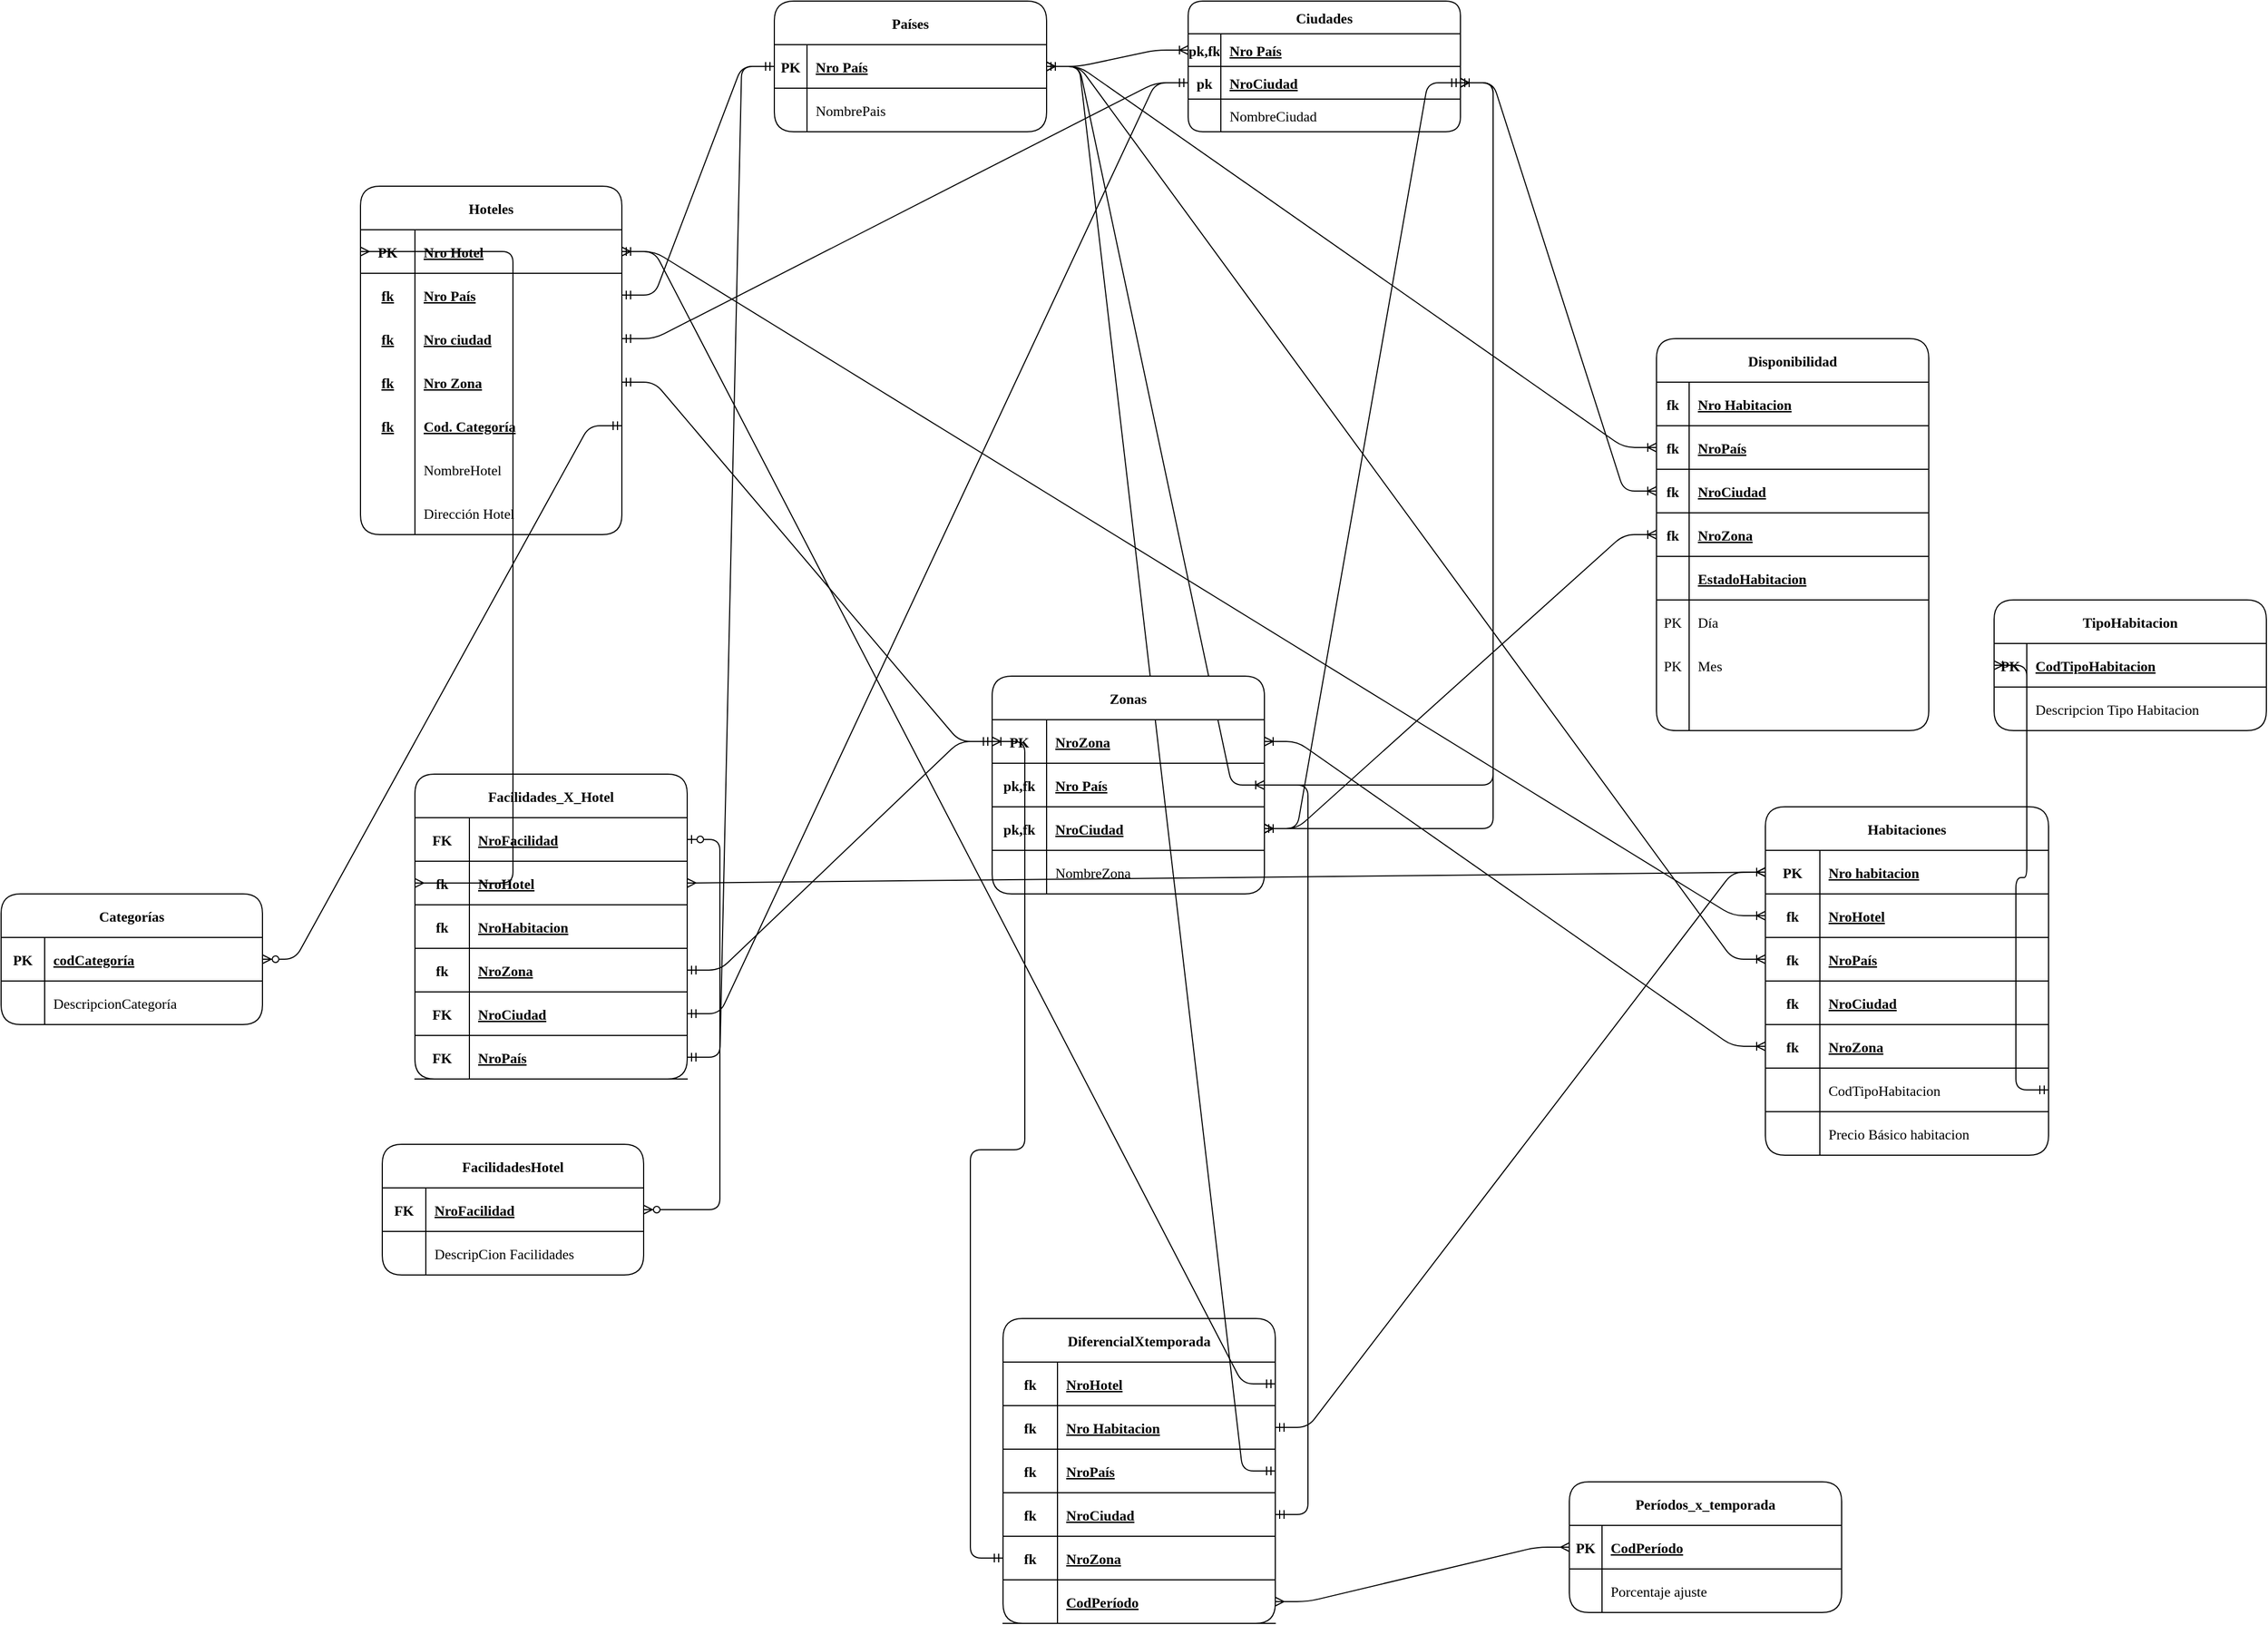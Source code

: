 <mxfile version="14.6.6" type="github">
  <diagram id="R2lEEEUBdFMjLlhIrx00" name="Page-1">
    <mxGraphModel dx="5128" dy="2930" grid="1" gridSize="10" guides="1" tooltips="1" connect="1" arrows="1" fold="1" page="1" pageScale="1" pageWidth="850" pageHeight="1100" math="0" shadow="0" extFonts="Permanent Marker^https://fonts.googleapis.com/css?family=Permanent+Marker">
      <root>
        <mxCell id="0" />
        <mxCell id="1" parent="0" />
        <mxCell id="C-vyLk0tnHw3VtMMgP7b-13" value="Habitaciones" style="shape=table;startSize=40;container=1;collapsible=1;childLayout=tableLayout;fixedRows=1;rowLines=0;fontStyle=1;align=center;resizeLast=1;fontFamily=Verdana;fontSize=13;rounded=1;" parent="1" vertex="1">
          <mxGeometry x="1180" y="440" width="260" height="320" as="geometry" />
        </mxCell>
        <mxCell id="C-vyLk0tnHw3VtMMgP7b-14" value="" style="shape=partialRectangle;collapsible=0;dropTarget=0;pointerEvents=0;fillColor=none;points=[[0,0.5],[1,0.5]];portConstraint=eastwest;top=0;left=0;right=0;bottom=1;fontFamily=Verdana;fontSize=13;rounded=1;" parent="C-vyLk0tnHw3VtMMgP7b-13" vertex="1">
          <mxGeometry y="40" width="260" height="40" as="geometry" />
        </mxCell>
        <mxCell id="C-vyLk0tnHw3VtMMgP7b-15" value="PK" style="shape=partialRectangle;overflow=hidden;connectable=0;fillColor=none;top=0;left=0;bottom=0;right=0;fontStyle=1;fontFamily=Verdana;fontSize=13;rounded=1;" parent="C-vyLk0tnHw3VtMMgP7b-14" vertex="1">
          <mxGeometry width="50" height="40" as="geometry" />
        </mxCell>
        <mxCell id="C-vyLk0tnHw3VtMMgP7b-16" value="Nro habitacion" style="shape=partialRectangle;overflow=hidden;connectable=0;fillColor=none;top=0;left=0;bottom=0;right=0;align=left;spacingLeft=6;fontStyle=5;fontFamily=Verdana;fontSize=13;rounded=1;" parent="C-vyLk0tnHw3VtMMgP7b-14" vertex="1">
          <mxGeometry x="50" width="210" height="40" as="geometry" />
        </mxCell>
        <mxCell id="CNr6qrwwwbzCUoEsULPP-185" value="" style="shape=partialRectangle;collapsible=0;dropTarget=0;pointerEvents=0;fillColor=none;points=[[0,0.5],[1,0.5]];portConstraint=eastwest;top=0;left=0;right=0;bottom=1;fontFamily=Verdana;fontSize=13;rounded=1;" parent="C-vyLk0tnHw3VtMMgP7b-13" vertex="1">
          <mxGeometry y="80" width="260" height="40" as="geometry" />
        </mxCell>
        <mxCell id="CNr6qrwwwbzCUoEsULPP-186" value="fk" style="shape=partialRectangle;overflow=hidden;connectable=0;fillColor=none;top=0;left=0;bottom=0;right=0;fontStyle=1;fontFamily=Verdana;fontSize=13;rounded=1;" parent="CNr6qrwwwbzCUoEsULPP-185" vertex="1">
          <mxGeometry width="50" height="40" as="geometry" />
        </mxCell>
        <mxCell id="CNr6qrwwwbzCUoEsULPP-187" value="NroHotel" style="shape=partialRectangle;overflow=hidden;connectable=0;fillColor=none;top=0;left=0;bottom=0;right=0;align=left;spacingLeft=6;fontStyle=5;fontFamily=Verdana;fontSize=13;rounded=1;" parent="CNr6qrwwwbzCUoEsULPP-185" vertex="1">
          <mxGeometry x="50" width="210" height="40" as="geometry" />
        </mxCell>
        <mxCell id="CNr6qrwwwbzCUoEsULPP-168" value="" style="shape=partialRectangle;collapsible=0;dropTarget=0;pointerEvents=0;fillColor=none;points=[[0,0.5],[1,0.5]];portConstraint=eastwest;top=0;left=0;right=0;bottom=1;fontFamily=Verdana;fontSize=13;rounded=1;" parent="C-vyLk0tnHw3VtMMgP7b-13" vertex="1">
          <mxGeometry y="120" width="260" height="40" as="geometry" />
        </mxCell>
        <mxCell id="CNr6qrwwwbzCUoEsULPP-169" value="fk" style="shape=partialRectangle;overflow=hidden;connectable=0;fillColor=none;top=0;left=0;bottom=0;right=0;fontStyle=1;fontFamily=Verdana;fontSize=13;rounded=1;" parent="CNr6qrwwwbzCUoEsULPP-168" vertex="1">
          <mxGeometry width="50" height="40" as="geometry" />
        </mxCell>
        <mxCell id="CNr6qrwwwbzCUoEsULPP-170" value="NroPaís" style="shape=partialRectangle;overflow=hidden;connectable=0;fillColor=none;top=0;left=0;bottom=0;right=0;align=left;spacingLeft=6;fontStyle=5;fontFamily=Verdana;fontSize=13;rounded=1;" parent="CNr6qrwwwbzCUoEsULPP-168" vertex="1">
          <mxGeometry x="50" width="210" height="40" as="geometry" />
        </mxCell>
        <mxCell id="CNr6qrwwwbzCUoEsULPP-171" value="" style="shape=partialRectangle;collapsible=0;dropTarget=0;pointerEvents=0;fillColor=none;points=[[0,0.5],[1,0.5]];portConstraint=eastwest;top=0;left=0;right=0;bottom=1;fontFamily=Verdana;fontSize=13;rounded=1;" parent="C-vyLk0tnHw3VtMMgP7b-13" vertex="1">
          <mxGeometry y="160" width="260" height="40" as="geometry" />
        </mxCell>
        <mxCell id="CNr6qrwwwbzCUoEsULPP-172" value="fk" style="shape=partialRectangle;overflow=hidden;connectable=0;fillColor=none;top=0;left=0;bottom=0;right=0;fontStyle=1;fontFamily=Verdana;fontSize=13;rounded=1;" parent="CNr6qrwwwbzCUoEsULPP-171" vertex="1">
          <mxGeometry width="50" height="40" as="geometry" />
        </mxCell>
        <mxCell id="CNr6qrwwwbzCUoEsULPP-173" value="NroCiudad" style="shape=partialRectangle;overflow=hidden;connectable=0;fillColor=none;top=0;left=0;bottom=0;right=0;align=left;spacingLeft=6;fontStyle=5;fontFamily=Verdana;fontSize=13;rounded=1;" parent="CNr6qrwwwbzCUoEsULPP-171" vertex="1">
          <mxGeometry x="50" width="210" height="40" as="geometry" />
        </mxCell>
        <mxCell id="CNr6qrwwwbzCUoEsULPP-174" value="" style="shape=partialRectangle;collapsible=0;dropTarget=0;pointerEvents=0;fillColor=none;points=[[0,0.5],[1,0.5]];portConstraint=eastwest;top=0;left=0;right=0;bottom=1;fontFamily=Verdana;fontSize=13;rounded=1;" parent="C-vyLk0tnHw3VtMMgP7b-13" vertex="1">
          <mxGeometry y="200" width="260" height="40" as="geometry" />
        </mxCell>
        <mxCell id="CNr6qrwwwbzCUoEsULPP-175" value="fk" style="shape=partialRectangle;overflow=hidden;connectable=0;fillColor=none;top=0;left=0;bottom=0;right=0;fontStyle=1;fontFamily=Verdana;fontSize=13;rounded=1;" parent="CNr6qrwwwbzCUoEsULPP-174" vertex="1">
          <mxGeometry width="50" height="40" as="geometry" />
        </mxCell>
        <mxCell id="CNr6qrwwwbzCUoEsULPP-176" value="NroZona" style="shape=partialRectangle;overflow=hidden;connectable=0;fillColor=none;top=0;left=0;bottom=0;right=0;align=left;spacingLeft=6;fontStyle=5;fontFamily=Verdana;fontSize=13;rounded=1;" parent="CNr6qrwwwbzCUoEsULPP-174" vertex="1">
          <mxGeometry x="50" width="210" height="40" as="geometry" />
        </mxCell>
        <mxCell id="CNr6qrwwwbzCUoEsULPP-69" value="" style="shape=partialRectangle;collapsible=0;dropTarget=0;pointerEvents=0;fillColor=none;points=[[0,0.5],[1,0.5]];portConstraint=eastwest;top=0;left=0;right=0;bottom=1;fontFamily=Verdana;fontSize=13;rounded=1;" parent="C-vyLk0tnHw3VtMMgP7b-13" vertex="1">
          <mxGeometry y="240" width="260" height="40" as="geometry" />
        </mxCell>
        <mxCell id="CNr6qrwwwbzCUoEsULPP-70" value="" style="shape=partialRectangle;overflow=hidden;connectable=0;fillColor=none;top=0;left=0;bottom=0;right=0;fontStyle=1;fontFamily=Verdana;fontSize=13;rounded=1;" parent="CNr6qrwwwbzCUoEsULPP-69" vertex="1">
          <mxGeometry width="50" height="40" as="geometry" />
        </mxCell>
        <mxCell id="CNr6qrwwwbzCUoEsULPP-71" value="CodTipoHabitacion" style="shape=partialRectangle;overflow=hidden;connectable=0;fillColor=none;top=0;left=0;bottom=0;right=0;align=left;spacingLeft=6;fontStyle=0;fontFamily=Verdana;fontSize=13;rounded=1;" parent="CNr6qrwwwbzCUoEsULPP-69" vertex="1">
          <mxGeometry x="50" width="210" height="40" as="geometry" />
        </mxCell>
        <mxCell id="peaKFF1j2xQkg63rvkMD-68" value="" style="shape=partialRectangle;collapsible=0;dropTarget=0;pointerEvents=0;fillColor=none;points=[[0,0.5],[1,0.5]];portConstraint=eastwest;top=0;left=0;right=0;bottom=0;fontFamily=Verdana;fontSize=13;rounded=1;" parent="C-vyLk0tnHw3VtMMgP7b-13" vertex="1">
          <mxGeometry y="280" width="260" height="40" as="geometry" />
        </mxCell>
        <mxCell id="peaKFF1j2xQkg63rvkMD-69" value="" style="shape=partialRectangle;overflow=hidden;connectable=0;fillColor=none;top=0;left=0;bottom=0;right=0;fontFamily=Verdana;fontSize=13;rounded=1;" parent="peaKFF1j2xQkg63rvkMD-68" vertex="1">
          <mxGeometry width="50" height="40" as="geometry" />
        </mxCell>
        <mxCell id="peaKFF1j2xQkg63rvkMD-70" value="Precio Básico habitacion" style="shape=partialRectangle;overflow=hidden;connectable=0;fillColor=none;top=0;left=0;bottom=0;right=0;align=left;spacingLeft=6;fontFamily=Verdana;fontSize=13;rounded=1;" parent="peaKFF1j2xQkg63rvkMD-68" vertex="1">
          <mxGeometry x="50" width="210" height="40" as="geometry" />
        </mxCell>
        <mxCell id="C-vyLk0tnHw3VtMMgP7b-23" value="Hoteles" style="shape=table;startSize=40;container=1;collapsible=1;childLayout=tableLayout;fixedRows=1;rowLines=0;fontStyle=1;align=center;resizeLast=1;fontFamily=Verdana;fontSize=13;rounded=1;" parent="1" vertex="1">
          <mxGeometry x="-110" y="-130" width="240" height="320" as="geometry" />
        </mxCell>
        <mxCell id="C-vyLk0tnHw3VtMMgP7b-24" value="" style="shape=partialRectangle;collapsible=0;dropTarget=0;pointerEvents=0;fillColor=none;points=[[0,0.5],[1,0.5]];portConstraint=eastwest;top=0;left=0;right=0;bottom=1;fontFamily=Verdana;fontSize=13;rounded=1;" parent="C-vyLk0tnHw3VtMMgP7b-23" vertex="1">
          <mxGeometry y="40" width="240" height="40" as="geometry" />
        </mxCell>
        <mxCell id="C-vyLk0tnHw3VtMMgP7b-25" value="PK" style="shape=partialRectangle;overflow=hidden;connectable=0;fillColor=none;top=0;left=0;bottom=0;right=0;fontStyle=1;fontFamily=Verdana;fontSize=13;rounded=1;" parent="C-vyLk0tnHw3VtMMgP7b-24" vertex="1">
          <mxGeometry width="50" height="40" as="geometry" />
        </mxCell>
        <mxCell id="C-vyLk0tnHw3VtMMgP7b-26" value="Nro Hotel" style="shape=partialRectangle;overflow=hidden;connectable=0;fillColor=none;top=0;left=0;bottom=0;right=0;align=left;spacingLeft=6;fontStyle=5;fontFamily=Verdana;fontSize=13;rounded=1;" parent="C-vyLk0tnHw3VtMMgP7b-24" vertex="1">
          <mxGeometry x="50" width="190" height="40" as="geometry" />
        </mxCell>
        <mxCell id="peaKFF1j2xQkg63rvkMD-44" value="" style="shape=partialRectangle;collapsible=0;dropTarget=0;pointerEvents=0;fillColor=none;points=[[0,0.5],[1,0.5]];portConstraint=eastwest;top=0;left=0;right=0;bottom=0;fontFamily=Verdana;fontSize=13;rounded=1;" parent="C-vyLk0tnHw3VtMMgP7b-23" vertex="1">
          <mxGeometry y="80" width="240" height="40" as="geometry" />
        </mxCell>
        <mxCell id="peaKFF1j2xQkg63rvkMD-45" value="fk" style="shape=partialRectangle;overflow=hidden;connectable=0;fillColor=none;top=0;left=0;bottom=0;right=0;fontFamily=Verdana;fontSize=13;fontStyle=5;rounded=1;" parent="peaKFF1j2xQkg63rvkMD-44" vertex="1">
          <mxGeometry width="50" height="40" as="geometry" />
        </mxCell>
        <mxCell id="peaKFF1j2xQkg63rvkMD-46" value="Nro País" style="shape=partialRectangle;overflow=hidden;connectable=0;fillColor=none;top=0;left=0;bottom=0;right=0;align=left;spacingLeft=6;fontFamily=Verdana;fontSize=13;fontStyle=5;rounded=1;" parent="peaKFF1j2xQkg63rvkMD-44" vertex="1">
          <mxGeometry x="50" width="190" height="40" as="geometry" />
        </mxCell>
        <mxCell id="peaKFF1j2xQkg63rvkMD-38" value="" style="shape=partialRectangle;collapsible=0;dropTarget=0;pointerEvents=0;fillColor=none;points=[[0,0.5],[1,0.5]];portConstraint=eastwest;top=0;left=0;right=0;bottom=0;fontFamily=Verdana;fontSize=13;rounded=1;" parent="C-vyLk0tnHw3VtMMgP7b-23" vertex="1">
          <mxGeometry y="120" width="240" height="40" as="geometry" />
        </mxCell>
        <mxCell id="peaKFF1j2xQkg63rvkMD-39" value="fk" style="shape=partialRectangle;overflow=hidden;connectable=0;fillColor=none;top=0;left=0;bottom=0;right=0;fontFamily=Verdana;fontSize=13;fontStyle=5;rounded=1;" parent="peaKFF1j2xQkg63rvkMD-38" vertex="1">
          <mxGeometry width="50" height="40" as="geometry" />
        </mxCell>
        <mxCell id="peaKFF1j2xQkg63rvkMD-40" value="Nro ciudad" style="shape=partialRectangle;overflow=hidden;connectable=0;fillColor=none;top=0;left=0;bottom=0;right=0;align=left;spacingLeft=6;fontFamily=Verdana;fontSize=13;fontStyle=5;rounded=1;" parent="peaKFF1j2xQkg63rvkMD-38" vertex="1">
          <mxGeometry x="50" width="190" height="40" as="geometry" />
        </mxCell>
        <mxCell id="CNr6qrwwwbzCUoEsULPP-91" value="" style="shape=partialRectangle;collapsible=0;dropTarget=0;pointerEvents=0;fillColor=none;points=[[0,0.5],[1,0.5]];portConstraint=eastwest;top=0;left=0;right=0;bottom=0;fontFamily=Verdana;fontSize=13;rounded=1;" parent="C-vyLk0tnHw3VtMMgP7b-23" vertex="1">
          <mxGeometry y="160" width="240" height="40" as="geometry" />
        </mxCell>
        <mxCell id="CNr6qrwwwbzCUoEsULPP-92" value="fk" style="shape=partialRectangle;overflow=hidden;connectable=0;fillColor=none;top=0;left=0;bottom=0;right=0;fontFamily=Verdana;fontSize=13;fontStyle=5;rounded=1;" parent="CNr6qrwwwbzCUoEsULPP-91" vertex="1">
          <mxGeometry width="50" height="40" as="geometry" />
        </mxCell>
        <mxCell id="CNr6qrwwwbzCUoEsULPP-93" value="Nro Zona" style="shape=partialRectangle;overflow=hidden;connectable=0;fillColor=none;top=0;left=0;bottom=0;right=0;align=left;spacingLeft=6;fontFamily=Verdana;fontSize=13;fontStyle=5;rounded=1;" parent="CNr6qrwwwbzCUoEsULPP-91" vertex="1">
          <mxGeometry x="50" width="190" height="40" as="geometry" />
        </mxCell>
        <mxCell id="peaKFF1j2xQkg63rvkMD-50" value="" style="shape=partialRectangle;collapsible=0;dropTarget=0;pointerEvents=0;fillColor=none;points=[[0,0.5],[1,0.5]];portConstraint=eastwest;top=0;left=0;right=0;bottom=0;fontFamily=Verdana;fontSize=13;rounded=1;" parent="C-vyLk0tnHw3VtMMgP7b-23" vertex="1">
          <mxGeometry y="200" width="240" height="40" as="geometry" />
        </mxCell>
        <mxCell id="peaKFF1j2xQkg63rvkMD-51" value="fk" style="shape=partialRectangle;overflow=hidden;connectable=0;fillColor=none;top=0;left=0;bottom=0;right=0;fontFamily=Verdana;fontSize=13;fontStyle=5;rounded=1;" parent="peaKFF1j2xQkg63rvkMD-50" vertex="1">
          <mxGeometry width="50" height="40" as="geometry" />
        </mxCell>
        <mxCell id="peaKFF1j2xQkg63rvkMD-52" value="Cod. Categoría" style="shape=partialRectangle;overflow=hidden;connectable=0;fillColor=none;top=0;left=0;bottom=0;right=0;align=left;spacingLeft=6;fontFamily=Verdana;fontSize=13;fontStyle=5;rounded=1;" parent="peaKFF1j2xQkg63rvkMD-50" vertex="1">
          <mxGeometry x="50" width="190" height="40" as="geometry" />
        </mxCell>
        <mxCell id="C-vyLk0tnHw3VtMMgP7b-27" value="" style="shape=partialRectangle;collapsible=0;dropTarget=0;pointerEvents=0;fillColor=none;points=[[0,0.5],[1,0.5]];portConstraint=eastwest;top=0;left=0;right=0;bottom=0;fontFamily=Verdana;fontSize=13;rounded=1;" parent="C-vyLk0tnHw3VtMMgP7b-23" vertex="1">
          <mxGeometry y="240" width="240" height="40" as="geometry" />
        </mxCell>
        <mxCell id="C-vyLk0tnHw3VtMMgP7b-28" value="" style="shape=partialRectangle;overflow=hidden;connectable=0;fillColor=none;top=0;left=0;bottom=0;right=0;fontFamily=Verdana;fontSize=13;rounded=1;" parent="C-vyLk0tnHw3VtMMgP7b-27" vertex="1">
          <mxGeometry width="50" height="40" as="geometry" />
        </mxCell>
        <mxCell id="C-vyLk0tnHw3VtMMgP7b-29" value="NombreHotel" style="shape=partialRectangle;overflow=hidden;connectable=0;fillColor=none;top=0;left=0;bottom=0;right=0;align=left;spacingLeft=6;fontFamily=Verdana;fontSize=13;rounded=1;" parent="C-vyLk0tnHw3VtMMgP7b-27" vertex="1">
          <mxGeometry x="50" width="190" height="40" as="geometry" />
        </mxCell>
        <mxCell id="peaKFF1j2xQkg63rvkMD-47" value="" style="shape=partialRectangle;collapsible=0;dropTarget=0;pointerEvents=0;fillColor=none;points=[[0,0.5],[1,0.5]];portConstraint=eastwest;top=0;left=0;right=0;bottom=0;fontFamily=Verdana;fontSize=13;rounded=1;" parent="C-vyLk0tnHw3VtMMgP7b-23" vertex="1">
          <mxGeometry y="280" width="240" height="40" as="geometry" />
        </mxCell>
        <mxCell id="peaKFF1j2xQkg63rvkMD-48" value="" style="shape=partialRectangle;overflow=hidden;connectable=0;fillColor=none;top=0;left=0;bottom=0;right=0;fontFamily=Verdana;fontSize=13;rounded=1;" parent="peaKFF1j2xQkg63rvkMD-47" vertex="1">
          <mxGeometry width="50" height="40" as="geometry" />
        </mxCell>
        <mxCell id="peaKFF1j2xQkg63rvkMD-49" value="Dirección Hotel" style="shape=partialRectangle;overflow=hidden;connectable=0;fillColor=none;top=0;left=0;bottom=0;right=0;align=left;spacingLeft=6;fontFamily=Verdana;fontSize=13;rounded=1;" parent="peaKFF1j2xQkg63rvkMD-47" vertex="1">
          <mxGeometry x="50" width="190" height="40" as="geometry" />
        </mxCell>
        <mxCell id="peaKFF1j2xQkg63rvkMD-83" value="DiferencialXtemporada" style="shape=table;startSize=40;container=1;collapsible=1;childLayout=tableLayout;fixedRows=1;rowLines=0;fontStyle=1;align=center;resizeLast=1;fontFamily=Verdana;fontSize=13;rounded=1;" parent="1" vertex="1">
          <mxGeometry x="480" y="910" width="250" height="280" as="geometry" />
        </mxCell>
        <mxCell id="CNr6qrwwwbzCUoEsULPP-190" value="" style="shape=partialRectangle;collapsible=0;dropTarget=0;pointerEvents=0;fillColor=none;points=[[0,0.5],[1,0.5]];portConstraint=eastwest;top=0;left=0;right=0;bottom=1;fontFamily=Verdana;fontSize=13;rounded=1;" parent="peaKFF1j2xQkg63rvkMD-83" vertex="1">
          <mxGeometry y="40" width="250" height="40" as="geometry" />
        </mxCell>
        <mxCell id="CNr6qrwwwbzCUoEsULPP-191" value="fk" style="shape=partialRectangle;overflow=hidden;connectable=0;fillColor=none;top=0;left=0;bottom=0;right=0;fontStyle=1;fontFamily=Verdana;fontSize=13;rounded=1;" parent="CNr6qrwwwbzCUoEsULPP-190" vertex="1">
          <mxGeometry width="50" height="40" as="geometry" />
        </mxCell>
        <mxCell id="CNr6qrwwwbzCUoEsULPP-192" value="NroHotel" style="shape=partialRectangle;overflow=hidden;connectable=0;fillColor=none;top=0;left=0;bottom=0;right=0;align=left;spacingLeft=6;fontStyle=5;fontFamily=Verdana;fontSize=13;rounded=1;" parent="CNr6qrwwwbzCUoEsULPP-190" vertex="1">
          <mxGeometry x="50" width="200" height="40" as="geometry" />
        </mxCell>
        <mxCell id="CNr6qrwwwbzCUoEsULPP-120" value="" style="shape=partialRectangle;collapsible=0;dropTarget=0;pointerEvents=0;fillColor=none;points=[[0,0.5],[1,0.5]];portConstraint=eastwest;top=0;left=0;right=0;bottom=1;fontFamily=Verdana;fontSize=13;rounded=1;" parent="peaKFF1j2xQkg63rvkMD-83" vertex="1">
          <mxGeometry y="80" width="250" height="40" as="geometry" />
        </mxCell>
        <mxCell id="CNr6qrwwwbzCUoEsULPP-121" value="fk" style="shape=partialRectangle;overflow=hidden;connectable=0;fillColor=none;top=0;left=0;bottom=0;right=0;fontStyle=1;fontFamily=Verdana;fontSize=13;rounded=1;" parent="CNr6qrwwwbzCUoEsULPP-120" vertex="1">
          <mxGeometry width="50" height="40" as="geometry" />
        </mxCell>
        <mxCell id="CNr6qrwwwbzCUoEsULPP-122" value="Nro Habitacion" style="shape=partialRectangle;overflow=hidden;connectable=0;fillColor=none;top=0;left=0;bottom=0;right=0;align=left;spacingLeft=6;fontStyle=5;fontFamily=Verdana;fontSize=13;rounded=1;" parent="CNr6qrwwwbzCUoEsULPP-120" vertex="1">
          <mxGeometry x="50" width="200" height="40" as="geometry" />
        </mxCell>
        <mxCell id="CNr6qrwwwbzCUoEsULPP-123" value="" style="shape=partialRectangle;collapsible=0;dropTarget=0;pointerEvents=0;fillColor=none;points=[[0,0.5],[1,0.5]];portConstraint=eastwest;top=0;left=0;right=0;bottom=1;fontFamily=Verdana;fontSize=13;rounded=1;" parent="peaKFF1j2xQkg63rvkMD-83" vertex="1">
          <mxGeometry y="120" width="250" height="40" as="geometry" />
        </mxCell>
        <mxCell id="CNr6qrwwwbzCUoEsULPP-124" value="fk" style="shape=partialRectangle;overflow=hidden;connectable=0;fillColor=none;top=0;left=0;bottom=0;right=0;fontStyle=1;fontFamily=Verdana;fontSize=13;rounded=1;" parent="CNr6qrwwwbzCUoEsULPP-123" vertex="1">
          <mxGeometry width="50" height="40" as="geometry" />
        </mxCell>
        <mxCell id="CNr6qrwwwbzCUoEsULPP-125" value="NroPaís" style="shape=partialRectangle;overflow=hidden;connectable=0;fillColor=none;top=0;left=0;bottom=0;right=0;align=left;spacingLeft=6;fontStyle=5;fontFamily=Verdana;fontSize=13;rounded=1;" parent="CNr6qrwwwbzCUoEsULPP-123" vertex="1">
          <mxGeometry x="50" width="200" height="40" as="geometry" />
        </mxCell>
        <mxCell id="CNr6qrwwwbzCUoEsULPP-126" value="" style="shape=partialRectangle;collapsible=0;dropTarget=0;pointerEvents=0;fillColor=none;points=[[0,0.5],[1,0.5]];portConstraint=eastwest;top=0;left=0;right=0;bottom=1;fontFamily=Verdana;fontSize=13;rounded=1;" parent="peaKFF1j2xQkg63rvkMD-83" vertex="1">
          <mxGeometry y="160" width="250" height="40" as="geometry" />
        </mxCell>
        <mxCell id="CNr6qrwwwbzCUoEsULPP-127" value="fk" style="shape=partialRectangle;overflow=hidden;connectable=0;fillColor=none;top=0;left=0;bottom=0;right=0;fontStyle=1;fontFamily=Verdana;fontSize=13;rounded=1;" parent="CNr6qrwwwbzCUoEsULPP-126" vertex="1">
          <mxGeometry width="50" height="40" as="geometry" />
        </mxCell>
        <mxCell id="CNr6qrwwwbzCUoEsULPP-128" value="NroCiudad" style="shape=partialRectangle;overflow=hidden;connectable=0;fillColor=none;top=0;left=0;bottom=0;right=0;align=left;spacingLeft=6;fontStyle=5;fontFamily=Verdana;fontSize=13;rounded=1;" parent="CNr6qrwwwbzCUoEsULPP-126" vertex="1">
          <mxGeometry x="50" width="200" height="40" as="geometry" />
        </mxCell>
        <mxCell id="CNr6qrwwwbzCUoEsULPP-129" value="" style="shape=partialRectangle;collapsible=0;dropTarget=0;pointerEvents=0;fillColor=none;points=[[0,0.5],[1,0.5]];portConstraint=eastwest;top=0;left=0;right=0;bottom=1;fontFamily=Verdana;fontSize=13;rounded=1;" parent="peaKFF1j2xQkg63rvkMD-83" vertex="1">
          <mxGeometry y="200" width="250" height="40" as="geometry" />
        </mxCell>
        <mxCell id="CNr6qrwwwbzCUoEsULPP-130" value="fk" style="shape=partialRectangle;overflow=hidden;connectable=0;fillColor=none;top=0;left=0;bottom=0;right=0;fontStyle=1;fontFamily=Verdana;fontSize=13;rounded=1;" parent="CNr6qrwwwbzCUoEsULPP-129" vertex="1">
          <mxGeometry width="50" height="40" as="geometry" />
        </mxCell>
        <mxCell id="CNr6qrwwwbzCUoEsULPP-131" value="NroZona" style="shape=partialRectangle;overflow=hidden;connectable=0;fillColor=none;top=0;left=0;bottom=0;right=0;align=left;spacingLeft=6;fontStyle=5;fontFamily=Verdana;fontSize=13;rounded=1;" parent="CNr6qrwwwbzCUoEsULPP-129" vertex="1">
          <mxGeometry x="50" width="200" height="40" as="geometry" />
        </mxCell>
        <mxCell id="peaKFF1j2xQkg63rvkMD-84" value="" style="shape=partialRectangle;collapsible=0;dropTarget=0;pointerEvents=0;fillColor=none;points=[[0,0.5],[1,0.5]];portConstraint=eastwest;top=0;left=0;right=0;bottom=1;fontFamily=Verdana;fontSize=13;rounded=1;" parent="peaKFF1j2xQkg63rvkMD-83" vertex="1">
          <mxGeometry y="240" width="250" height="40" as="geometry" />
        </mxCell>
        <mxCell id="peaKFF1j2xQkg63rvkMD-85" value="" style="shape=partialRectangle;overflow=hidden;connectable=0;fillColor=none;top=0;left=0;bottom=0;right=0;fontStyle=1;fontFamily=Verdana;fontSize=13;rounded=1;" parent="peaKFF1j2xQkg63rvkMD-84" vertex="1">
          <mxGeometry width="50" height="40" as="geometry" />
        </mxCell>
        <mxCell id="peaKFF1j2xQkg63rvkMD-86" value="CodPeríodo" style="shape=partialRectangle;overflow=hidden;connectable=0;fillColor=none;top=0;left=0;bottom=0;right=0;align=left;spacingLeft=6;fontStyle=5;fontFamily=Verdana;fontSize=13;rounded=1;" parent="peaKFF1j2xQkg63rvkMD-84" vertex="1">
          <mxGeometry x="50" width="200" height="40" as="geometry" />
        </mxCell>
        <mxCell id="CNr6qrwwwbzCUoEsULPP-4" value="Países" style="shape=table;startSize=40;container=1;collapsible=1;childLayout=tableLayout;fixedRows=1;rowLines=0;fontStyle=1;align=center;resizeLast=1;fontFamily=Verdana;fontSize=13;rounded=1;" parent="1" vertex="1">
          <mxGeometry x="270" y="-300" width="250" height="120" as="geometry" />
        </mxCell>
        <mxCell id="CNr6qrwwwbzCUoEsULPP-5" value="" style="shape=partialRectangle;collapsible=0;dropTarget=0;pointerEvents=0;fillColor=none;points=[[0,0.5],[1,0.5]];portConstraint=eastwest;top=0;left=0;right=0;bottom=1;fontFamily=Verdana;fontSize=13;rounded=1;" parent="CNr6qrwwwbzCUoEsULPP-4" vertex="1">
          <mxGeometry y="40" width="250" height="40" as="geometry" />
        </mxCell>
        <mxCell id="CNr6qrwwwbzCUoEsULPP-6" value="PK" style="shape=partialRectangle;overflow=hidden;connectable=0;fillColor=none;top=0;left=0;bottom=0;right=0;fontStyle=1;fontFamily=Verdana;fontSize=13;rounded=1;" parent="CNr6qrwwwbzCUoEsULPP-5" vertex="1">
          <mxGeometry width="30" height="40" as="geometry" />
        </mxCell>
        <mxCell id="CNr6qrwwwbzCUoEsULPP-7" value="Nro País" style="shape=partialRectangle;overflow=hidden;connectable=0;fillColor=none;top=0;left=0;bottom=0;right=0;align=left;spacingLeft=6;fontStyle=5;fontFamily=Verdana;fontSize=13;rounded=1;" parent="CNr6qrwwwbzCUoEsULPP-5" vertex="1">
          <mxGeometry x="30" width="220" height="40" as="geometry" />
        </mxCell>
        <mxCell id="CNr6qrwwwbzCUoEsULPP-8" value="" style="shape=partialRectangle;collapsible=0;dropTarget=0;pointerEvents=0;fillColor=none;points=[[0,0.5],[1,0.5]];portConstraint=eastwest;top=0;left=0;right=0;bottom=0;fontFamily=Verdana;fontSize=13;rounded=1;" parent="CNr6qrwwwbzCUoEsULPP-4" vertex="1">
          <mxGeometry y="80" width="250" height="40" as="geometry" />
        </mxCell>
        <mxCell id="CNr6qrwwwbzCUoEsULPP-9" value="" style="shape=partialRectangle;overflow=hidden;connectable=0;fillColor=none;top=0;left=0;bottom=0;right=0;fontFamily=Verdana;fontSize=13;rounded=1;" parent="CNr6qrwwwbzCUoEsULPP-8" vertex="1">
          <mxGeometry width="30" height="40" as="geometry" />
        </mxCell>
        <mxCell id="CNr6qrwwwbzCUoEsULPP-10" value="NombrePais" style="shape=partialRectangle;overflow=hidden;connectable=0;fillColor=none;top=0;left=0;bottom=0;right=0;align=left;spacingLeft=6;fontFamily=Verdana;fontSize=13;rounded=1;" parent="CNr6qrwwwbzCUoEsULPP-8" vertex="1">
          <mxGeometry x="30" width="220" height="40" as="geometry" />
        </mxCell>
        <mxCell id="CNr6qrwwwbzCUoEsULPP-14" value="Ciudades" style="shape=table;startSize=30;container=1;collapsible=1;childLayout=tableLayout;fixedRows=1;rowLines=0;fontStyle=1;align=center;resizeLast=1;fontFamily=Verdana;fontSize=13;rounded=1;" parent="1" vertex="1">
          <mxGeometry x="650" y="-300" width="250" height="120" as="geometry" />
        </mxCell>
        <mxCell id="CNr6qrwwwbzCUoEsULPP-15" value="" style="shape=partialRectangle;collapsible=0;dropTarget=0;pointerEvents=0;fillColor=none;points=[[0,0.5],[1,0.5]];portConstraint=eastwest;top=0;left=0;right=0;bottom=1;fontFamily=Verdana;fontSize=13;rounded=1;" parent="CNr6qrwwwbzCUoEsULPP-14" vertex="1">
          <mxGeometry y="30" width="250" height="30" as="geometry" />
        </mxCell>
        <mxCell id="CNr6qrwwwbzCUoEsULPP-16" value="pk,fk" style="shape=partialRectangle;overflow=hidden;connectable=0;fillColor=none;top=0;left=0;bottom=0;right=0;fontStyle=1;fontFamily=Verdana;fontSize=13;rounded=1;" parent="CNr6qrwwwbzCUoEsULPP-15" vertex="1">
          <mxGeometry width="30" height="30" as="geometry" />
        </mxCell>
        <mxCell id="CNr6qrwwwbzCUoEsULPP-17" value="Nro País" style="shape=partialRectangle;overflow=hidden;connectable=0;fillColor=none;top=0;left=0;bottom=0;right=0;align=left;spacingLeft=6;fontStyle=5;fontFamily=Verdana;fontSize=13;rounded=1;" parent="CNr6qrwwwbzCUoEsULPP-15" vertex="1">
          <mxGeometry x="30" width="220" height="30" as="geometry" />
        </mxCell>
        <mxCell id="CNr6qrwwwbzCUoEsULPP-21" value="" style="shape=partialRectangle;collapsible=0;dropTarget=0;pointerEvents=0;fillColor=none;points=[[0,0.5],[1,0.5]];portConstraint=eastwest;top=0;left=0;right=0;bottom=1;fontFamily=Verdana;fontSize=13;rounded=1;" parent="CNr6qrwwwbzCUoEsULPP-14" vertex="1">
          <mxGeometry y="60" width="250" height="30" as="geometry" />
        </mxCell>
        <mxCell id="CNr6qrwwwbzCUoEsULPP-22" value="pk" style="shape=partialRectangle;overflow=hidden;connectable=0;fillColor=none;top=0;left=0;bottom=0;right=0;fontStyle=1;fontFamily=Verdana;fontSize=13;rounded=1;" parent="CNr6qrwwwbzCUoEsULPP-21" vertex="1">
          <mxGeometry width="30" height="30" as="geometry" />
        </mxCell>
        <mxCell id="CNr6qrwwwbzCUoEsULPP-23" value="NroCiudad" style="shape=partialRectangle;overflow=hidden;connectable=0;fillColor=none;top=0;left=0;bottom=0;right=0;align=left;spacingLeft=6;fontStyle=5;fontFamily=Verdana;fontSize=13;rounded=1;" parent="CNr6qrwwwbzCUoEsULPP-21" vertex="1">
          <mxGeometry x="30" width="220" height="30" as="geometry" />
        </mxCell>
        <mxCell id="CNr6qrwwwbzCUoEsULPP-18" value="" style="shape=partialRectangle;collapsible=0;dropTarget=0;pointerEvents=0;fillColor=none;points=[[0,0.5],[1,0.5]];portConstraint=eastwest;top=0;left=0;right=0;bottom=0;fontFamily=Verdana;fontSize=13;rounded=1;" parent="CNr6qrwwwbzCUoEsULPP-14" vertex="1">
          <mxGeometry y="90" width="250" height="30" as="geometry" />
        </mxCell>
        <mxCell id="CNr6qrwwwbzCUoEsULPP-19" value="" style="shape=partialRectangle;overflow=hidden;connectable=0;fillColor=none;top=0;left=0;bottom=0;right=0;fontFamily=Verdana;fontSize=13;rounded=1;" parent="CNr6qrwwwbzCUoEsULPP-18" vertex="1">
          <mxGeometry width="30" height="30" as="geometry" />
        </mxCell>
        <mxCell id="CNr6qrwwwbzCUoEsULPP-20" value="NombreCiudad" style="shape=partialRectangle;overflow=hidden;connectable=0;fillColor=none;top=0;left=0;bottom=0;right=0;align=left;spacingLeft=6;fontFamily=Verdana;fontSize=13;rounded=1;" parent="CNr6qrwwwbzCUoEsULPP-18" vertex="1">
          <mxGeometry x="30" width="220" height="30" as="geometry" />
        </mxCell>
        <mxCell id="CNr6qrwwwbzCUoEsULPP-31" value="Facilidades_X_Hotel" style="shape=table;startSize=40;container=1;collapsible=1;childLayout=tableLayout;fixedRows=1;rowLines=0;fontStyle=1;align=center;resizeLast=1;fontFamily=Verdana;fontSize=13;rounded=1;" parent="1" vertex="1">
          <mxGeometry x="-60" y="410" width="250" height="280" as="geometry" />
        </mxCell>
        <mxCell id="CNr6qrwwwbzCUoEsULPP-66" value="" style="shape=partialRectangle;collapsible=0;dropTarget=0;pointerEvents=0;fillColor=none;points=[[0,0.5],[1,0.5]];portConstraint=eastwest;top=0;left=0;right=0;bottom=1;fontFamily=Verdana;fontSize=13;rounded=1;" parent="CNr6qrwwwbzCUoEsULPP-31" vertex="1">
          <mxGeometry y="40" width="250" height="40" as="geometry" />
        </mxCell>
        <mxCell id="CNr6qrwwwbzCUoEsULPP-67" value="FK" style="shape=partialRectangle;overflow=hidden;connectable=0;fillColor=none;top=0;left=0;bottom=0;right=0;fontStyle=1;fontFamily=Verdana;fontSize=13;rounded=1;" parent="CNr6qrwwwbzCUoEsULPP-66" vertex="1">
          <mxGeometry width="50" height="40" as="geometry" />
        </mxCell>
        <mxCell id="CNr6qrwwwbzCUoEsULPP-68" value="NroFacilidad" style="shape=partialRectangle;overflow=hidden;connectable=0;fillColor=none;top=0;left=0;bottom=0;right=0;align=left;spacingLeft=6;fontStyle=5;fontFamily=Verdana;fontSize=13;rounded=1;" parent="CNr6qrwwwbzCUoEsULPP-66" vertex="1">
          <mxGeometry x="50" width="200" height="40" as="geometry" />
        </mxCell>
        <mxCell id="CNr6qrwwwbzCUoEsULPP-32" value="" style="shape=partialRectangle;collapsible=0;dropTarget=0;pointerEvents=0;fillColor=none;points=[[0,0.5],[1,0.5]];portConstraint=eastwest;top=0;left=0;right=0;bottom=1;fontFamily=Verdana;fontSize=13;rounded=1;" parent="CNr6qrwwwbzCUoEsULPP-31" vertex="1">
          <mxGeometry y="80" width="250" height="40" as="geometry" />
        </mxCell>
        <mxCell id="CNr6qrwwwbzCUoEsULPP-33" value="fk" style="shape=partialRectangle;overflow=hidden;connectable=0;fillColor=none;top=0;left=0;bottom=0;right=0;fontStyle=1;fontFamily=Verdana;fontSize=13;rounded=1;" parent="CNr6qrwwwbzCUoEsULPP-32" vertex="1">
          <mxGeometry width="50" height="40" as="geometry" />
        </mxCell>
        <mxCell id="CNr6qrwwwbzCUoEsULPP-34" value="NroHotel" style="shape=partialRectangle;overflow=hidden;connectable=0;fillColor=none;top=0;left=0;bottom=0;right=0;align=left;spacingLeft=6;fontStyle=5;fontFamily=Verdana;fontSize=13;rounded=1;" parent="CNr6qrwwwbzCUoEsULPP-32" vertex="1">
          <mxGeometry x="50" width="200" height="40" as="geometry" />
        </mxCell>
        <mxCell id="0vbI861UmPsHp6fMAkOY-1" value="" style="shape=partialRectangle;collapsible=0;dropTarget=0;pointerEvents=0;fillColor=none;points=[[0,0.5],[1,0.5]];portConstraint=eastwest;top=0;left=0;right=0;bottom=1;fontFamily=Verdana;fontSize=13;rounded=1;" parent="CNr6qrwwwbzCUoEsULPP-31" vertex="1">
          <mxGeometry y="120" width="250" height="40" as="geometry" />
        </mxCell>
        <mxCell id="0vbI861UmPsHp6fMAkOY-2" value="fk" style="shape=partialRectangle;overflow=hidden;connectable=0;fillColor=none;top=0;left=0;bottom=0;right=0;fontStyle=1;fontFamily=Verdana;fontSize=13;rounded=1;" parent="0vbI861UmPsHp6fMAkOY-1" vertex="1">
          <mxGeometry width="50" height="40" as="geometry" />
        </mxCell>
        <mxCell id="0vbI861UmPsHp6fMAkOY-3" value="NroHabitacion" style="shape=partialRectangle;overflow=hidden;connectable=0;fillColor=none;top=0;left=0;bottom=0;right=0;align=left;spacingLeft=6;fontStyle=5;fontFamily=Verdana;fontSize=13;rounded=1;" parent="0vbI861UmPsHp6fMAkOY-1" vertex="1">
          <mxGeometry x="50" width="200" height="40" as="geometry" />
        </mxCell>
        <mxCell id="CNr6qrwwwbzCUoEsULPP-35" value="" style="shape=partialRectangle;collapsible=0;dropTarget=0;pointerEvents=0;fillColor=none;points=[[0,0.5],[1,0.5]];portConstraint=eastwest;top=0;left=0;right=0;bottom=1;fontFamily=Verdana;fontSize=13;rounded=1;" parent="CNr6qrwwwbzCUoEsULPP-31" vertex="1">
          <mxGeometry y="160" width="250" height="40" as="geometry" />
        </mxCell>
        <mxCell id="CNr6qrwwwbzCUoEsULPP-36" value="fk" style="shape=partialRectangle;overflow=hidden;connectable=0;fillColor=none;top=0;left=0;bottom=0;right=0;fontStyle=1;fontFamily=Verdana;fontSize=13;rounded=1;" parent="CNr6qrwwwbzCUoEsULPP-35" vertex="1">
          <mxGeometry width="50" height="40" as="geometry" />
        </mxCell>
        <mxCell id="CNr6qrwwwbzCUoEsULPP-37" value="NroZona" style="shape=partialRectangle;overflow=hidden;connectable=0;fillColor=none;top=0;left=0;bottom=0;right=0;align=left;spacingLeft=6;fontStyle=5;fontFamily=Verdana;fontSize=13;rounded=1;" parent="CNr6qrwwwbzCUoEsULPP-35" vertex="1">
          <mxGeometry x="50" width="200" height="40" as="geometry" />
        </mxCell>
        <mxCell id="CNr6qrwwwbzCUoEsULPP-60" value="" style="shape=partialRectangle;collapsible=0;dropTarget=0;pointerEvents=0;fillColor=none;points=[[0,0.5],[1,0.5]];portConstraint=eastwest;top=0;left=0;right=0;bottom=1;fontFamily=Verdana;fontSize=13;rounded=1;" parent="CNr6qrwwwbzCUoEsULPP-31" vertex="1">
          <mxGeometry y="200" width="250" height="40" as="geometry" />
        </mxCell>
        <mxCell id="CNr6qrwwwbzCUoEsULPP-61" value="FK" style="shape=partialRectangle;overflow=hidden;connectable=0;fillColor=none;top=0;left=0;bottom=0;right=0;fontStyle=1;fontFamily=Verdana;fontSize=13;rounded=1;" parent="CNr6qrwwwbzCUoEsULPP-60" vertex="1">
          <mxGeometry width="50" height="40" as="geometry" />
        </mxCell>
        <mxCell id="CNr6qrwwwbzCUoEsULPP-62" value="NroCiudad" style="shape=partialRectangle;overflow=hidden;connectable=0;fillColor=none;top=0;left=0;bottom=0;right=0;align=left;spacingLeft=6;fontStyle=5;fontFamily=Verdana;fontSize=13;rounded=1;" parent="CNr6qrwwwbzCUoEsULPP-60" vertex="1">
          <mxGeometry x="50" width="200" height="40" as="geometry" />
        </mxCell>
        <mxCell id="CNr6qrwwwbzCUoEsULPP-63" value="" style="shape=partialRectangle;collapsible=0;dropTarget=0;pointerEvents=0;fillColor=none;points=[[0,0.5],[1,0.5]];portConstraint=eastwest;top=0;left=0;right=0;bottom=1;fontFamily=Verdana;fontSize=13;rounded=1;" parent="CNr6qrwwwbzCUoEsULPP-31" vertex="1">
          <mxGeometry y="240" width="250" height="40" as="geometry" />
        </mxCell>
        <mxCell id="CNr6qrwwwbzCUoEsULPP-64" value="FK" style="shape=partialRectangle;overflow=hidden;connectable=0;fillColor=none;top=0;left=0;bottom=0;right=0;fontStyle=1;fontFamily=Verdana;fontSize=13;rounded=1;" parent="CNr6qrwwwbzCUoEsULPP-63" vertex="1">
          <mxGeometry width="50" height="40" as="geometry" />
        </mxCell>
        <mxCell id="CNr6qrwwwbzCUoEsULPP-65" value="NroPaís" style="shape=partialRectangle;overflow=hidden;connectable=0;fillColor=none;top=0;left=0;bottom=0;right=0;align=left;spacingLeft=6;fontStyle=5;fontFamily=Verdana;fontSize=13;rounded=1;" parent="CNr6qrwwwbzCUoEsULPP-63" vertex="1">
          <mxGeometry x="50" width="200" height="40" as="geometry" />
        </mxCell>
        <mxCell id="CNr6qrwwwbzCUoEsULPP-94" value="FacilidadesHotel" style="shape=table;startSize=40;container=1;collapsible=1;childLayout=tableLayout;fixedRows=1;rowLines=0;fontStyle=1;align=center;resizeLast=1;fontFamily=Verdana;fontSize=13;rounded=1;" parent="1" vertex="1">
          <mxGeometry x="-90" y="750" width="240" height="120" as="geometry" />
        </mxCell>
        <mxCell id="CNr6qrwwwbzCUoEsULPP-95" value="" style="shape=partialRectangle;collapsible=0;dropTarget=0;pointerEvents=0;fillColor=none;points=[[0,0.5],[1,0.5]];portConstraint=eastwest;top=0;left=0;right=0;bottom=1;fontFamily=Verdana;fontSize=13;rounded=1;" parent="CNr6qrwwwbzCUoEsULPP-94" vertex="1">
          <mxGeometry y="40" width="240" height="40" as="geometry" />
        </mxCell>
        <mxCell id="CNr6qrwwwbzCUoEsULPP-96" value="FK" style="shape=partialRectangle;overflow=hidden;connectable=0;fillColor=none;top=0;left=0;bottom=0;right=0;fontStyle=1;fontFamily=Verdana;fontSize=13;rounded=1;" parent="CNr6qrwwwbzCUoEsULPP-95" vertex="1">
          <mxGeometry width="40" height="40" as="geometry" />
        </mxCell>
        <mxCell id="CNr6qrwwwbzCUoEsULPP-97" value="NroFacilidad" style="shape=partialRectangle;overflow=hidden;connectable=0;fillColor=none;top=0;left=0;bottom=0;right=0;align=left;spacingLeft=6;fontStyle=5;fontFamily=Verdana;fontSize=13;rounded=1;" parent="CNr6qrwwwbzCUoEsULPP-95" vertex="1">
          <mxGeometry x="40" width="200" height="40" as="geometry" />
        </mxCell>
        <mxCell id="CNr6qrwwwbzCUoEsULPP-110" value="" style="shape=partialRectangle;collapsible=0;dropTarget=0;pointerEvents=0;fillColor=none;points=[[0,0.5],[1,0.5]];portConstraint=eastwest;top=0;left=0;right=0;bottom=0;fontFamily=Verdana;fontSize=13;rounded=1;" parent="CNr6qrwwwbzCUoEsULPP-94" vertex="1">
          <mxGeometry y="80" width="240" height="40" as="geometry" />
        </mxCell>
        <mxCell id="CNr6qrwwwbzCUoEsULPP-111" value="" style="shape=partialRectangle;overflow=hidden;connectable=0;fillColor=none;top=0;left=0;bottom=0;right=0;fontFamily=Verdana;fontSize=13;rounded=1;" parent="CNr6qrwwwbzCUoEsULPP-110" vertex="1">
          <mxGeometry width="40" height="40" as="geometry" />
        </mxCell>
        <mxCell id="CNr6qrwwwbzCUoEsULPP-112" value="DescripCion Facilidades" style="shape=partialRectangle;overflow=hidden;connectable=0;fillColor=none;top=0;left=0;bottom=0;right=0;align=left;spacingLeft=6;fontFamily=Verdana;fontSize=13;rounded=1;" parent="CNr6qrwwwbzCUoEsULPP-110" vertex="1">
          <mxGeometry x="40" width="200" height="40" as="geometry" />
        </mxCell>
        <mxCell id="CNr6qrwwwbzCUoEsULPP-113" value="Categorías" style="shape=table;startSize=40;container=1;collapsible=1;childLayout=tableLayout;fixedRows=1;rowLines=0;fontStyle=1;align=center;resizeLast=1;fontFamily=Verdana;fontSize=13;rounded=1;" parent="1" vertex="1">
          <mxGeometry x="-440" y="520" width="240" height="120" as="geometry" />
        </mxCell>
        <mxCell id="CNr6qrwwwbzCUoEsULPP-114" value="" style="shape=partialRectangle;collapsible=0;dropTarget=0;pointerEvents=0;fillColor=none;points=[[0,0.5],[1,0.5]];portConstraint=eastwest;top=0;left=0;right=0;bottom=1;fontFamily=Verdana;fontSize=13;rounded=1;" parent="CNr6qrwwwbzCUoEsULPP-113" vertex="1">
          <mxGeometry y="40" width="240" height="40" as="geometry" />
        </mxCell>
        <mxCell id="CNr6qrwwwbzCUoEsULPP-115" value="PK" style="shape=partialRectangle;overflow=hidden;connectable=0;fillColor=none;top=0;left=0;bottom=0;right=0;fontStyle=1;fontFamily=Verdana;fontSize=13;rounded=1;" parent="CNr6qrwwwbzCUoEsULPP-114" vertex="1">
          <mxGeometry width="40" height="40" as="geometry" />
        </mxCell>
        <mxCell id="CNr6qrwwwbzCUoEsULPP-116" value="codCategoría" style="shape=partialRectangle;overflow=hidden;connectable=0;fillColor=none;top=0;left=0;bottom=0;right=0;align=left;spacingLeft=6;fontStyle=5;fontFamily=Verdana;fontSize=13;rounded=1;" parent="CNr6qrwwwbzCUoEsULPP-114" vertex="1">
          <mxGeometry x="40" width="200" height="40" as="geometry" />
        </mxCell>
        <mxCell id="CNr6qrwwwbzCUoEsULPP-117" value="" style="shape=partialRectangle;collapsible=0;dropTarget=0;pointerEvents=0;fillColor=none;points=[[0,0.5],[1,0.5]];portConstraint=eastwest;top=0;left=0;right=0;bottom=0;fontFamily=Verdana;fontSize=13;rounded=1;" parent="CNr6qrwwwbzCUoEsULPP-113" vertex="1">
          <mxGeometry y="80" width="240" height="40" as="geometry" />
        </mxCell>
        <mxCell id="CNr6qrwwwbzCUoEsULPP-118" value="" style="shape=partialRectangle;overflow=hidden;connectable=0;fillColor=none;top=0;left=0;bottom=0;right=0;fontFamily=Verdana;fontSize=13;rounded=1;" parent="CNr6qrwwwbzCUoEsULPP-117" vertex="1">
          <mxGeometry width="40" height="40" as="geometry" />
        </mxCell>
        <mxCell id="CNr6qrwwwbzCUoEsULPP-119" value="DescripcionCategoría" style="shape=partialRectangle;overflow=hidden;connectable=0;fillColor=none;top=0;left=0;bottom=0;right=0;align=left;spacingLeft=6;fontFamily=Verdana;fontSize=13;rounded=1;" parent="CNr6qrwwwbzCUoEsULPP-117" vertex="1">
          <mxGeometry x="40" width="200" height="40" as="geometry" />
        </mxCell>
        <mxCell id="CNr6qrwwwbzCUoEsULPP-132" value="Disponibilidad" style="shape=table;startSize=40;container=1;collapsible=1;childLayout=tableLayout;fixedRows=1;rowLines=0;fontStyle=1;align=center;resizeLast=1;fontFamily=Verdana;fontSize=13;rounded=1;" parent="1" vertex="1">
          <mxGeometry x="1080" y="10" width="250" height="360" as="geometry" />
        </mxCell>
        <mxCell id="CNr6qrwwwbzCUoEsULPP-136" value="" style="shape=partialRectangle;collapsible=0;dropTarget=0;pointerEvents=0;fillColor=none;points=[[0,0.5],[1,0.5]];portConstraint=eastwest;top=0;left=0;right=0;bottom=1;fontFamily=Verdana;fontSize=13;rounded=1;" parent="CNr6qrwwwbzCUoEsULPP-132" vertex="1">
          <mxGeometry y="40" width="250" height="40" as="geometry" />
        </mxCell>
        <mxCell id="CNr6qrwwwbzCUoEsULPP-137" value="fk" style="shape=partialRectangle;overflow=hidden;connectable=0;fillColor=none;top=0;left=0;bottom=0;right=0;fontStyle=1;fontFamily=Verdana;fontSize=13;rounded=1;" parent="CNr6qrwwwbzCUoEsULPP-136" vertex="1">
          <mxGeometry width="30" height="40" as="geometry" />
        </mxCell>
        <mxCell id="CNr6qrwwwbzCUoEsULPP-138" value="Nro Habitacion" style="shape=partialRectangle;overflow=hidden;connectable=0;fillColor=none;top=0;left=0;bottom=0;right=0;align=left;spacingLeft=6;fontStyle=5;fontFamily=Verdana;fontSize=13;rounded=1;" parent="CNr6qrwwwbzCUoEsULPP-136" vertex="1">
          <mxGeometry x="30" width="220" height="40" as="geometry" />
        </mxCell>
        <mxCell id="CNr6qrwwwbzCUoEsULPP-139" value="" style="shape=partialRectangle;collapsible=0;dropTarget=0;pointerEvents=0;fillColor=none;points=[[0,0.5],[1,0.5]];portConstraint=eastwest;top=0;left=0;right=0;bottom=1;fontFamily=Verdana;fontSize=13;rounded=1;" parent="CNr6qrwwwbzCUoEsULPP-132" vertex="1">
          <mxGeometry y="80" width="250" height="40" as="geometry" />
        </mxCell>
        <mxCell id="CNr6qrwwwbzCUoEsULPP-140" value="fk" style="shape=partialRectangle;overflow=hidden;connectable=0;fillColor=none;top=0;left=0;bottom=0;right=0;fontStyle=1;fontFamily=Verdana;fontSize=13;rounded=1;" parent="CNr6qrwwwbzCUoEsULPP-139" vertex="1">
          <mxGeometry width="30" height="40" as="geometry" />
        </mxCell>
        <mxCell id="CNr6qrwwwbzCUoEsULPP-141" value="NroPaís" style="shape=partialRectangle;overflow=hidden;connectable=0;fillColor=none;top=0;left=0;bottom=0;right=0;align=left;spacingLeft=6;fontStyle=5;fontFamily=Verdana;fontSize=13;rounded=1;" parent="CNr6qrwwwbzCUoEsULPP-139" vertex="1">
          <mxGeometry x="30" width="220" height="40" as="geometry" />
        </mxCell>
        <mxCell id="CNr6qrwwwbzCUoEsULPP-142" value="" style="shape=partialRectangle;collapsible=0;dropTarget=0;pointerEvents=0;fillColor=none;points=[[0,0.5],[1,0.5]];portConstraint=eastwest;top=0;left=0;right=0;bottom=1;fontFamily=Verdana;fontSize=13;rounded=1;" parent="CNr6qrwwwbzCUoEsULPP-132" vertex="1">
          <mxGeometry y="120" width="250" height="40" as="geometry" />
        </mxCell>
        <mxCell id="CNr6qrwwwbzCUoEsULPP-143" value="fk" style="shape=partialRectangle;overflow=hidden;connectable=0;fillColor=none;top=0;left=0;bottom=0;right=0;fontStyle=1;fontFamily=Verdana;fontSize=13;rounded=1;" parent="CNr6qrwwwbzCUoEsULPP-142" vertex="1">
          <mxGeometry width="30" height="40" as="geometry" />
        </mxCell>
        <mxCell id="CNr6qrwwwbzCUoEsULPP-144" value="NroCiudad" style="shape=partialRectangle;overflow=hidden;connectable=0;fillColor=none;top=0;left=0;bottom=0;right=0;align=left;spacingLeft=6;fontStyle=5;fontFamily=Verdana;fontSize=13;rounded=1;" parent="CNr6qrwwwbzCUoEsULPP-142" vertex="1">
          <mxGeometry x="30" width="220" height="40" as="geometry" />
        </mxCell>
        <mxCell id="CNr6qrwwwbzCUoEsULPP-145" value="" style="shape=partialRectangle;collapsible=0;dropTarget=0;pointerEvents=0;fillColor=none;points=[[0,0.5],[1,0.5]];portConstraint=eastwest;top=0;left=0;right=0;bottom=1;fontFamily=Verdana;fontSize=13;rounded=1;" parent="CNr6qrwwwbzCUoEsULPP-132" vertex="1">
          <mxGeometry y="160" width="250" height="40" as="geometry" />
        </mxCell>
        <mxCell id="CNr6qrwwwbzCUoEsULPP-146" value="fk" style="shape=partialRectangle;overflow=hidden;connectable=0;fillColor=none;top=0;left=0;bottom=0;right=0;fontStyle=1;fontFamily=Verdana;fontSize=13;rounded=1;" parent="CNr6qrwwwbzCUoEsULPP-145" vertex="1">
          <mxGeometry width="30" height="40" as="geometry" />
        </mxCell>
        <mxCell id="CNr6qrwwwbzCUoEsULPP-147" value="NroZona" style="shape=partialRectangle;overflow=hidden;connectable=0;fillColor=none;top=0;left=0;bottom=0;right=0;align=left;spacingLeft=6;fontStyle=5;fontFamily=Verdana;fontSize=13;rounded=1;" parent="CNr6qrwwwbzCUoEsULPP-145" vertex="1">
          <mxGeometry x="30" width="220" height="40" as="geometry" />
        </mxCell>
        <mxCell id="CNr6qrwwwbzCUoEsULPP-157" value="" style="shape=partialRectangle;collapsible=0;dropTarget=0;pointerEvents=0;fillColor=none;points=[[0,0.5],[1,0.5]];portConstraint=eastwest;top=0;left=0;right=0;bottom=1;fontFamily=Verdana;fontSize=13;rounded=1;" parent="CNr6qrwwwbzCUoEsULPP-132" vertex="1">
          <mxGeometry y="200" width="250" height="40" as="geometry" />
        </mxCell>
        <mxCell id="CNr6qrwwwbzCUoEsULPP-158" value="" style="shape=partialRectangle;overflow=hidden;connectable=0;fillColor=none;top=0;left=0;bottom=0;right=0;fontStyle=1;fontFamily=Verdana;fontSize=13;rounded=1;" parent="CNr6qrwwwbzCUoEsULPP-157" vertex="1">
          <mxGeometry width="30" height="40" as="geometry" />
        </mxCell>
        <mxCell id="CNr6qrwwwbzCUoEsULPP-159" value="EstadoHabitacion" style="shape=partialRectangle;overflow=hidden;connectable=0;fillColor=none;top=0;left=0;bottom=0;right=0;align=left;spacingLeft=6;fontStyle=5;fontFamily=Verdana;fontSize=13;rounded=1;" parent="CNr6qrwwwbzCUoEsULPP-157" vertex="1">
          <mxGeometry x="30" width="220" height="40" as="geometry" />
        </mxCell>
        <mxCell id="CNr6qrwwwbzCUoEsULPP-148" value="" style="shape=partialRectangle;collapsible=0;dropTarget=0;pointerEvents=0;fillColor=none;points=[[0,0.5],[1,0.5]];portConstraint=eastwest;top=0;left=0;right=0;bottom=0;fontFamily=Verdana;fontSize=13;rounded=1;" parent="CNr6qrwwwbzCUoEsULPP-132" vertex="1">
          <mxGeometry y="240" width="250" height="40" as="geometry" />
        </mxCell>
        <mxCell id="CNr6qrwwwbzCUoEsULPP-149" value="PK" style="shape=partialRectangle;overflow=hidden;connectable=0;fillColor=none;top=0;left=0;bottom=0;right=0;fontFamily=Verdana;fontSize=13;rounded=1;" parent="CNr6qrwwwbzCUoEsULPP-148" vertex="1">
          <mxGeometry width="30" height="40" as="geometry" />
        </mxCell>
        <mxCell id="CNr6qrwwwbzCUoEsULPP-150" value="Día" style="shape=partialRectangle;overflow=hidden;connectable=0;fillColor=none;top=0;left=0;bottom=0;right=0;align=left;spacingLeft=6;fontFamily=Verdana;fontSize=13;rounded=1;" parent="CNr6qrwwwbzCUoEsULPP-148" vertex="1">
          <mxGeometry x="30" width="220" height="40" as="geometry" />
        </mxCell>
        <mxCell id="CNr6qrwwwbzCUoEsULPP-151" value="" style="shape=partialRectangle;collapsible=0;dropTarget=0;pointerEvents=0;fillColor=none;points=[[0,0.5],[1,0.5]];portConstraint=eastwest;top=0;left=0;right=0;bottom=0;fontFamily=Verdana;fontSize=13;rounded=1;" parent="CNr6qrwwwbzCUoEsULPP-132" vertex="1">
          <mxGeometry y="280" width="250" height="40" as="geometry" />
        </mxCell>
        <mxCell id="CNr6qrwwwbzCUoEsULPP-152" value="PK" style="shape=partialRectangle;overflow=hidden;connectable=0;fillColor=none;top=0;left=0;bottom=0;right=0;fontFamily=Verdana;fontSize=13;rounded=1;" parent="CNr6qrwwwbzCUoEsULPP-151" vertex="1">
          <mxGeometry width="30" height="40" as="geometry" />
        </mxCell>
        <mxCell id="CNr6qrwwwbzCUoEsULPP-153" value="Mes" style="shape=partialRectangle;overflow=hidden;connectable=0;fillColor=none;top=0;left=0;bottom=0;right=0;align=left;spacingLeft=6;fontFamily=Verdana;fontSize=13;rounded=1;" parent="CNr6qrwwwbzCUoEsULPP-151" vertex="1">
          <mxGeometry x="30" width="220" height="40" as="geometry" />
        </mxCell>
        <mxCell id="CNr6qrwwwbzCUoEsULPP-154" value="" style="shape=partialRectangle;collapsible=0;dropTarget=0;pointerEvents=0;fillColor=none;points=[[0,0.5],[1,0.5]];portConstraint=eastwest;top=0;left=0;right=0;bottom=0;fontFamily=Verdana;fontSize=13;rounded=1;" parent="CNr6qrwwwbzCUoEsULPP-132" vertex="1">
          <mxGeometry y="320" width="250" height="40" as="geometry" />
        </mxCell>
        <mxCell id="CNr6qrwwwbzCUoEsULPP-155" value="" style="shape=partialRectangle;overflow=hidden;connectable=0;fillColor=none;top=0;left=0;bottom=0;right=0;fontFamily=Verdana;fontSize=13;rounded=1;" parent="CNr6qrwwwbzCUoEsULPP-154" vertex="1">
          <mxGeometry width="30" height="40" as="geometry" />
        </mxCell>
        <mxCell id="CNr6qrwwwbzCUoEsULPP-156" value="" style="shape=partialRectangle;overflow=hidden;connectable=0;fillColor=none;top=0;left=0;bottom=0;right=0;align=left;spacingLeft=6;fontFamily=Verdana;fontSize=13;rounded=1;" parent="CNr6qrwwwbzCUoEsULPP-154" vertex="1">
          <mxGeometry x="30" width="220" height="40" as="geometry" />
        </mxCell>
        <mxCell id="CNr6qrwwwbzCUoEsULPP-160" value="TipoHabitacion" style="shape=table;startSize=40;container=1;collapsible=1;childLayout=tableLayout;fixedRows=1;rowLines=0;fontStyle=1;align=center;resizeLast=1;fontFamily=Verdana;fontSize=13;rounded=1;" parent="1" vertex="1">
          <mxGeometry x="1390" y="250" width="250" height="120" as="geometry" />
        </mxCell>
        <mxCell id="CNr6qrwwwbzCUoEsULPP-161" value="" style="shape=partialRectangle;collapsible=0;dropTarget=0;pointerEvents=0;fillColor=none;points=[[0,0.5],[1,0.5]];portConstraint=eastwest;top=0;left=0;right=0;bottom=1;fontFamily=Verdana;fontSize=13;rounded=1;" parent="CNr6qrwwwbzCUoEsULPP-160" vertex="1">
          <mxGeometry y="40" width="250" height="40" as="geometry" />
        </mxCell>
        <mxCell id="CNr6qrwwwbzCUoEsULPP-162" value="PK" style="shape=partialRectangle;overflow=hidden;connectable=0;fillColor=none;top=0;left=0;bottom=0;right=0;fontStyle=1;fontFamily=Verdana;fontSize=13;rounded=1;" parent="CNr6qrwwwbzCUoEsULPP-161" vertex="1">
          <mxGeometry width="30" height="40" as="geometry" />
        </mxCell>
        <mxCell id="CNr6qrwwwbzCUoEsULPP-163" value="CodTipoHabitacion" style="shape=partialRectangle;overflow=hidden;connectable=0;fillColor=none;top=0;left=0;bottom=0;right=0;align=left;spacingLeft=6;fontStyle=5;fontFamily=Verdana;fontSize=13;rounded=1;" parent="CNr6qrwwwbzCUoEsULPP-161" vertex="1">
          <mxGeometry x="30" width="220" height="40" as="geometry" />
        </mxCell>
        <mxCell id="CNr6qrwwwbzCUoEsULPP-164" value="" style="shape=partialRectangle;collapsible=0;dropTarget=0;pointerEvents=0;fillColor=none;points=[[0,0.5],[1,0.5]];portConstraint=eastwest;top=0;left=0;right=0;bottom=0;fontFamily=Verdana;fontSize=13;rounded=1;" parent="CNr6qrwwwbzCUoEsULPP-160" vertex="1">
          <mxGeometry y="80" width="250" height="40" as="geometry" />
        </mxCell>
        <mxCell id="CNr6qrwwwbzCUoEsULPP-165" value="" style="shape=partialRectangle;overflow=hidden;connectable=0;fillColor=none;top=0;left=0;bottom=0;right=0;fontFamily=Verdana;fontSize=13;rounded=1;" parent="CNr6qrwwwbzCUoEsULPP-164" vertex="1">
          <mxGeometry width="30" height="40" as="geometry" />
        </mxCell>
        <mxCell id="CNr6qrwwwbzCUoEsULPP-166" value="Descripcion Tipo Habitacion" style="shape=partialRectangle;overflow=hidden;connectable=0;fillColor=none;top=0;left=0;bottom=0;right=0;align=left;spacingLeft=6;fontFamily=Verdana;fontSize=13;rounded=1;" parent="CNr6qrwwwbzCUoEsULPP-164" vertex="1">
          <mxGeometry x="30" width="220" height="40" as="geometry" />
        </mxCell>
        <mxCell id="0vbI861UmPsHp6fMAkOY-39" value="Períodos_x_temporada" style="shape=table;startSize=40;container=1;collapsible=1;childLayout=tableLayout;fixedRows=1;rowLines=0;fontStyle=1;align=center;resizeLast=1;fontFamily=Verdana;fontSize=13;rounded=1;" parent="1" vertex="1">
          <mxGeometry x="1000" y="1060" width="250" height="120" as="geometry" />
        </mxCell>
        <mxCell id="0vbI861UmPsHp6fMAkOY-40" value="" style="shape=partialRectangle;collapsible=0;dropTarget=0;pointerEvents=0;fillColor=none;points=[[0,0.5],[1,0.5]];portConstraint=eastwest;top=0;left=0;right=0;bottom=1;fontFamily=Verdana;fontSize=13;rounded=1;" parent="0vbI861UmPsHp6fMAkOY-39" vertex="1">
          <mxGeometry y="40" width="250" height="40" as="geometry" />
        </mxCell>
        <mxCell id="0vbI861UmPsHp6fMAkOY-41" value="PK" style="shape=partialRectangle;overflow=hidden;connectable=0;fillColor=none;top=0;left=0;bottom=0;right=0;fontStyle=1;fontFamily=Verdana;fontSize=13;rounded=1;" parent="0vbI861UmPsHp6fMAkOY-40" vertex="1">
          <mxGeometry width="30" height="40" as="geometry" />
        </mxCell>
        <mxCell id="0vbI861UmPsHp6fMAkOY-42" value="CodPeríodo" style="shape=partialRectangle;overflow=hidden;connectable=0;fillColor=none;top=0;left=0;bottom=0;right=0;align=left;spacingLeft=6;fontStyle=5;fontFamily=Verdana;fontSize=13;rounded=1;" parent="0vbI861UmPsHp6fMAkOY-40" vertex="1">
          <mxGeometry x="30" width="220" height="40" as="geometry" />
        </mxCell>
        <mxCell id="0vbI861UmPsHp6fMAkOY-43" value="" style="shape=partialRectangle;collapsible=0;dropTarget=0;pointerEvents=0;fillColor=none;points=[[0,0.5],[1,0.5]];portConstraint=eastwest;top=0;left=0;right=0;bottom=0;fontFamily=Verdana;fontSize=13;rounded=1;" parent="0vbI861UmPsHp6fMAkOY-39" vertex="1">
          <mxGeometry y="80" width="250" height="40" as="geometry" />
        </mxCell>
        <mxCell id="0vbI861UmPsHp6fMAkOY-44" value="" style="shape=partialRectangle;overflow=hidden;connectable=0;fillColor=none;top=0;left=0;bottom=0;right=0;fontFamily=Verdana;fontSize=13;rounded=1;" parent="0vbI861UmPsHp6fMAkOY-43" vertex="1">
          <mxGeometry width="30" height="40" as="geometry" />
        </mxCell>
        <mxCell id="0vbI861UmPsHp6fMAkOY-45" value="Porcentaje ajuste" style="shape=partialRectangle;overflow=hidden;connectable=0;fillColor=none;top=0;left=0;bottom=0;right=0;align=left;spacingLeft=6;fontFamily=Verdana;fontSize=13;rounded=1;" parent="0vbI861UmPsHp6fMAkOY-43" vertex="1">
          <mxGeometry x="30" width="220" height="40" as="geometry" />
        </mxCell>
        <mxCell id="JbCay_CWZVzBNDAwxFtf-4" value="" style="edgeStyle=entityRelationEdgeStyle;fontSize=12;html=1;endArrow=ERoneToMany;startArrow=ERmandOne;exitX=1;exitY=0.5;exitDx=0;exitDy=0;" edge="1" parent="1" source="CNr6qrwwwbzCUoEsULPP-5" target="CNr6qrwwwbzCUoEsULPP-15">
          <mxGeometry width="100" height="100" relative="1" as="geometry">
            <mxPoint x="340" y="290" as="sourcePoint" />
            <mxPoint x="440" y="190" as="targetPoint" />
          </mxGeometry>
        </mxCell>
        <mxCell id="JbCay_CWZVzBNDAwxFtf-5" value="" style="edgeStyle=entityRelationEdgeStyle;fontSize=12;html=1;endArrow=ERoneToMany;startArrow=ERmandOne;exitX=1;exitY=0.5;exitDx=0;exitDy=0;entryX=1;entryY=0.5;entryDx=0;entryDy=0;" edge="1" parent="1" source="CNr6qrwwwbzCUoEsULPP-21" target="CNr6qrwwwbzCUoEsULPP-82">
          <mxGeometry width="100" height="100" relative="1" as="geometry">
            <mxPoint x="720" y="280" as="sourcePoint" />
            <mxPoint x="740" y="455" as="targetPoint" />
          </mxGeometry>
        </mxCell>
        <mxCell id="JbCay_CWZVzBNDAwxFtf-6" value="" style="edgeStyle=entityRelationEdgeStyle;fontSize=12;html=1;endArrow=ERoneToMany;startArrow=ERmandOne;exitX=1;exitY=0.5;exitDx=0;exitDy=0;entryX=1;entryY=0.5;entryDx=0;entryDy=0;" edge="1" parent="1" source="CNr6qrwwwbzCUoEsULPP-5" target="CNr6qrwwwbzCUoEsULPP-79">
          <mxGeometry width="100" height="100" relative="1" as="geometry">
            <mxPoint x="710" y="110" as="sourcePoint" />
            <mxPoint x="710" y="255" as="targetPoint" />
          </mxGeometry>
        </mxCell>
        <mxCell id="JbCay_CWZVzBNDAwxFtf-7" value="" style="edgeStyle=entityRelationEdgeStyle;fontSize=12;html=1;endArrow=ERmandOne;startArrow=ERmandOne;exitX=1;exitY=0.5;exitDx=0;exitDy=0;entryX=0;entryY=0.5;entryDx=0;entryDy=0;" edge="1" parent="1" source="peaKFF1j2xQkg63rvkMD-44" target="CNr6qrwwwbzCUoEsULPP-5">
          <mxGeometry width="100" height="100" relative="1" as="geometry">
            <mxPoint x="330" y="240" as="sourcePoint" />
            <mxPoint x="430" y="140" as="targetPoint" />
          </mxGeometry>
        </mxCell>
        <mxCell id="JbCay_CWZVzBNDAwxFtf-8" value="" style="edgeStyle=entityRelationEdgeStyle;fontSize=12;html=1;endArrow=ERmandOne;startArrow=ERmandOne;entryX=0;entryY=0.5;entryDx=0;entryDy=0;" edge="1" parent="1" source="peaKFF1j2xQkg63rvkMD-38" target="CNr6qrwwwbzCUoEsULPP-21">
          <mxGeometry width="100" height="100" relative="1" as="geometry">
            <mxPoint x="300" y="310" as="sourcePoint" />
            <mxPoint x="450" y="140" as="targetPoint" />
          </mxGeometry>
        </mxCell>
        <mxCell id="JbCay_CWZVzBNDAwxFtf-9" value="" style="edgeStyle=entityRelationEdgeStyle;fontSize=12;html=1;endArrow=ERmandOne;startArrow=ERmandOne;entryX=0;entryY=0.5;entryDx=0;entryDy=0;exitX=1;exitY=0.5;exitDx=0;exitDy=0;" edge="1" parent="1" source="CNr6qrwwwbzCUoEsULPP-91" target="CNr6qrwwwbzCUoEsULPP-88">
          <mxGeometry width="100" height="100" relative="1" as="geometry">
            <mxPoint x="320" y="365" as="sourcePoint" />
            <mxPoint x="460" y="330" as="targetPoint" />
          </mxGeometry>
        </mxCell>
        <mxCell id="JbCay_CWZVzBNDAwxFtf-10" value="" style="edgeStyle=entityRelationEdgeStyle;fontSize=12;html=1;endArrow=ERzeroToMany;startArrow=ERmandOne;entryX=1;entryY=0.5;entryDx=0;entryDy=0;exitX=1;exitY=0.5;exitDx=0;exitDy=0;" edge="1" parent="1" source="peaKFF1j2xQkg63rvkMD-50" target="CNr6qrwwwbzCUoEsULPP-114">
          <mxGeometry width="100" height="100" relative="1" as="geometry">
            <mxPoint y="380" as="sourcePoint" />
            <mxPoint x="40" y="70" as="targetPoint" />
          </mxGeometry>
        </mxCell>
        <mxCell id="JbCay_CWZVzBNDAwxFtf-15" value="" style="edgeStyle=entityRelationEdgeStyle;fontSize=12;html=1;endArrow=ERzeroToMany;startArrow=ERzeroToOne;" edge="1" parent="1" source="CNr6qrwwwbzCUoEsULPP-66" target="CNr6qrwwwbzCUoEsULPP-95">
          <mxGeometry width="100" height="100" relative="1" as="geometry">
            <mxPoint x="325" y="670" as="sourcePoint" />
            <mxPoint x="425" y="570" as="targetPoint" />
          </mxGeometry>
        </mxCell>
        <mxCell id="JbCay_CWZVzBNDAwxFtf-21" value="" style="fontSize=12;html=1;endArrow=ERmany;startArrow=ERmany;exitX=0;exitY=0.5;exitDx=0;exitDy=0;entryX=1;entryY=0.5;entryDx=0;entryDy=0;" edge="1" parent="1" source="C-vyLk0tnHw3VtMMgP7b-14" target="CNr6qrwwwbzCUoEsULPP-32">
          <mxGeometry width="100" height="100" relative="1" as="geometry">
            <mxPoint x="630" y="840" as="sourcePoint" />
            <mxPoint x="450" y="560" as="targetPoint" />
          </mxGeometry>
        </mxCell>
        <mxCell id="JbCay_CWZVzBNDAwxFtf-22" value="" style="edgeStyle=entityRelationEdgeStyle;fontSize=12;html=1;endArrow=ERmandOne;startArrow=ERmandOne;entryX=0;entryY=0.5;entryDx=0;entryDy=0;" edge="1" parent="1" source="CNr6qrwwwbzCUoEsULPP-35" target="CNr6qrwwwbzCUoEsULPP-88">
          <mxGeometry width="100" height="100" relative="1" as="geometry">
            <mxPoint x="355" y="570" as="sourcePoint" />
            <mxPoint x="495" y="720" as="targetPoint" />
          </mxGeometry>
        </mxCell>
        <mxCell id="JbCay_CWZVzBNDAwxFtf-23" value="" style="edgeStyle=entityRelationEdgeStyle;fontSize=12;html=1;endArrow=ERmandOne;startArrow=ERmandOne;entryX=0;entryY=0.5;entryDx=0;entryDy=0;exitX=1;exitY=0.5;exitDx=0;exitDy=0;" edge="1" parent="1" source="CNr6qrwwwbzCUoEsULPP-60" target="CNr6qrwwwbzCUoEsULPP-21">
          <mxGeometry width="100" height="100" relative="1" as="geometry">
            <mxPoint x="330" y="780" as="sourcePoint" />
            <mxPoint x="470.0" y="550" as="targetPoint" />
          </mxGeometry>
        </mxCell>
        <mxCell id="JbCay_CWZVzBNDAwxFtf-24" value="" style="edgeStyle=entityRelationEdgeStyle;fontSize=12;html=1;endArrow=ERmandOne;startArrow=ERmandOne;entryX=0;entryY=0.5;entryDx=0;entryDy=0;exitX=1;exitY=0.5;exitDx=0;exitDy=0;" edge="1" parent="1" source="CNr6qrwwwbzCUoEsULPP-63" target="CNr6qrwwwbzCUoEsULPP-5">
          <mxGeometry width="100" height="100" relative="1" as="geometry">
            <mxPoint x="320" y="780" as="sourcePoint" />
            <mxPoint x="460.0" y="285" as="targetPoint" />
          </mxGeometry>
        </mxCell>
        <mxCell id="JbCay_CWZVzBNDAwxFtf-25" value="" style="edgeStyle=entityRelationEdgeStyle;fontSize=12;html=1;endArrow=ERoneToMany;startArrow=ERmandOne;entryX=0;entryY=0.5;entryDx=0;entryDy=0;" edge="1" parent="1" source="C-vyLk0tnHw3VtMMgP7b-24" target="CNr6qrwwwbzCUoEsULPP-185">
          <mxGeometry width="100" height="100" relative="1" as="geometry">
            <mxPoint x="360" y="60" as="sourcePoint" />
            <mxPoint x="460" y="-40" as="targetPoint" />
          </mxGeometry>
        </mxCell>
        <mxCell id="JbCay_CWZVzBNDAwxFtf-28" value="" style="edgeStyle=entityRelationEdgeStyle;fontSize=12;html=1;endArrow=ERoneToMany;startArrow=ERoneToMany;entryX=0;entryY=0.5;entryDx=0;entryDy=0;exitX=1;exitY=0.5;exitDx=0;exitDy=0;" edge="1" parent="1" source="CNr6qrwwwbzCUoEsULPP-5" target="CNr6qrwwwbzCUoEsULPP-168">
          <mxGeometry width="100" height="100" relative="1" as="geometry">
            <mxPoint x="680" y="580" as="sourcePoint" />
            <mxPoint x="780" y="480" as="targetPoint" />
          </mxGeometry>
        </mxCell>
        <mxCell id="JbCay_CWZVzBNDAwxFtf-29" value="" style="edgeStyle=entityRelationEdgeStyle;fontSize=12;html=1;endArrow=ERoneToMany;startArrow=ERoneToMany;entryX=1;entryY=0.5;entryDx=0;entryDy=0;" edge="1" parent="1" source="CNr6qrwwwbzCUoEsULPP-21" target="CNr6qrwwwbzCUoEsULPP-82">
          <mxGeometry width="100" height="100" relative="1" as="geometry">
            <mxPoint x="700" y="80" as="sourcePoint" />
            <mxPoint x="800" y="550" as="targetPoint" />
          </mxGeometry>
        </mxCell>
        <mxCell id="JbCay_CWZVzBNDAwxFtf-30" value="" style="edgeStyle=entityRelationEdgeStyle;fontSize=12;html=1;endArrow=ERoneToMany;startArrow=ERoneToMany;entryX=0;entryY=0.5;entryDx=0;entryDy=0;exitX=1;exitY=0.5;exitDx=0;exitDy=0;" edge="1" parent="1" source="CNr6qrwwwbzCUoEsULPP-88" target="CNr6qrwwwbzCUoEsULPP-174">
          <mxGeometry width="100" height="100" relative="1" as="geometry">
            <mxPoint x="730" y="600" as="sourcePoint" />
            <mxPoint x="830" y="915" as="targetPoint" />
          </mxGeometry>
        </mxCell>
        <mxCell id="JbCay_CWZVzBNDAwxFtf-31" value="" style="edgeStyle=entityRelationEdgeStyle;fontSize=12;html=1;endArrow=ERoneToMany;startArrow=ERmandOne;entryX=0;entryY=0.5;entryDx=0;entryDy=0;exitX=1;exitY=0.5;exitDx=0;exitDy=0;" edge="1" parent="1" source="CNr6qrwwwbzCUoEsULPP-69" target="CNr6qrwwwbzCUoEsULPP-161">
          <mxGeometry width="100" height="100" relative="1" as="geometry">
            <mxPoint x="1040" y="630" as="sourcePoint" />
            <mxPoint x="1150" y="-90" as="targetPoint" />
          </mxGeometry>
        </mxCell>
        <mxCell id="JbCay_CWZVzBNDAwxFtf-33" value="" style="edgeStyle=entityRelationEdgeStyle;fontSize=12;html=1;endArrow=ERmany;startArrow=ERmany;entryX=0;entryY=0.5;entryDx=0;entryDy=0;" edge="1" parent="1" source="peaKFF1j2xQkg63rvkMD-84" target="0vbI861UmPsHp6fMAkOY-40">
          <mxGeometry width="100" height="100" relative="1" as="geometry">
            <mxPoint x="880" y="870" as="sourcePoint" />
            <mxPoint x="980" y="770" as="targetPoint" />
          </mxGeometry>
        </mxCell>
        <mxCell id="JbCay_CWZVzBNDAwxFtf-34" value="" style="edgeStyle=entityRelationEdgeStyle;fontSize=12;html=1;endArrow=ERoneToMany;startArrow=ERmandOne;exitX=1;exitY=0.5;exitDx=0;exitDy=0;" edge="1" parent="1" source="CNr6qrwwwbzCUoEsULPP-21" target="CNr6qrwwwbzCUoEsULPP-142">
          <mxGeometry width="100" height="100" relative="1" as="geometry">
            <mxPoint x="910" y="340" as="sourcePoint" />
            <mxPoint x="770" y="170" as="targetPoint" />
          </mxGeometry>
        </mxCell>
        <mxCell id="JbCay_CWZVzBNDAwxFtf-35" value="" style="edgeStyle=entityRelationEdgeStyle;fontSize=12;html=1;endArrow=ERoneToMany;startArrow=ERmandOne;exitX=1;exitY=0.5;exitDx=0;exitDy=0;entryX=0;entryY=0.5;entryDx=0;entryDy=0;" edge="1" parent="1" source="CNr6qrwwwbzCUoEsULPP-5" target="CNr6qrwwwbzCUoEsULPP-139">
          <mxGeometry width="100" height="100" relative="1" as="geometry">
            <mxPoint x="685.0" y="255" as="sourcePoint" />
            <mxPoint x="820.0" y="110" as="targetPoint" />
          </mxGeometry>
        </mxCell>
        <mxCell id="JbCay_CWZVzBNDAwxFtf-36" value="" style="edgeStyle=entityRelationEdgeStyle;fontSize=12;html=1;endArrow=ERoneToMany;startArrow=ERmandOne;exitX=1;exitY=0.5;exitDx=0;exitDy=0;entryX=0;entryY=0.5;entryDx=0;entryDy=0;" edge="1" parent="1" source="CNr6qrwwwbzCUoEsULPP-82" target="CNr6qrwwwbzCUoEsULPP-145">
          <mxGeometry width="100" height="100" relative="1" as="geometry">
            <mxPoint x="630.0" y="350" as="sourcePoint" />
            <mxPoint x="765.0" y="370" as="targetPoint" />
          </mxGeometry>
        </mxCell>
        <mxCell id="JbCay_CWZVzBNDAwxFtf-37" value="" style="edgeStyle=entityRelationEdgeStyle;fontSize=12;html=1;endArrow=ERoneToMany;startArrow=ERmandOne;entryX=0;entryY=0.5;entryDx=0;entryDy=0;" edge="1" parent="1" source="CNr6qrwwwbzCUoEsULPP-129" target="CNr6qrwwwbzCUoEsULPP-88">
          <mxGeometry width="100" height="100" relative="1" as="geometry">
            <mxPoint x="710.0" y="800" as="sourcePoint" />
            <mxPoint x="700" y="750" as="targetPoint" />
          </mxGeometry>
        </mxCell>
        <mxCell id="JbCay_CWZVzBNDAwxFtf-38" value="" style="edgeStyle=entityRelationEdgeStyle;fontSize=12;html=1;endArrow=ERoneToMany;startArrow=none;" edge="1" parent="1" source="CNr6qrwwwbzCUoEsULPP-78" target="CNr6qrwwwbzCUoEsULPP-21">
          <mxGeometry width="100" height="100" relative="1" as="geometry">
            <mxPoint x="700.0" y="1060" as="sourcePoint" />
            <mxPoint x="760.0" y="740" as="targetPoint" />
          </mxGeometry>
        </mxCell>
        <mxCell id="JbCay_CWZVzBNDAwxFtf-39" value="" style="edgeStyle=entityRelationEdgeStyle;fontSize=12;html=1;endArrow=ERoneToMany;startArrow=ERmandOne;exitX=1;exitY=0.5;exitDx=0;exitDy=0;entryX=1;entryY=0.5;entryDx=0;entryDy=0;" edge="1" parent="1" source="CNr6qrwwwbzCUoEsULPP-123" target="CNr6qrwwwbzCUoEsULPP-5">
          <mxGeometry width="100" height="100" relative="1" as="geometry">
            <mxPoint x="775.0" y="1035" as="sourcePoint" />
            <mxPoint x="680" y="40" as="targetPoint" />
          </mxGeometry>
        </mxCell>
        <mxCell id="JbCay_CWZVzBNDAwxFtf-40" value="" style="edgeStyle=entityRelationEdgeStyle;fontSize=12;html=1;endArrow=ERoneToMany;startArrow=ERmandOne;exitX=1;exitY=0.5;exitDx=0;exitDy=0;entryX=0;entryY=0.5;entryDx=0;entryDy=0;" edge="1" parent="1" source="CNr6qrwwwbzCUoEsULPP-120" target="C-vyLk0tnHw3VtMMgP7b-14">
          <mxGeometry width="100" height="100" relative="1" as="geometry">
            <mxPoint x="650.0" y="1040" as="sourcePoint" />
            <mxPoint x="685.0" y="255" as="targetPoint" />
          </mxGeometry>
        </mxCell>
        <mxCell id="JbCay_CWZVzBNDAwxFtf-41" value="" style="edgeStyle=entityRelationEdgeStyle;fontSize=12;html=1;endArrow=ERoneToMany;startArrow=ERmandOne;exitX=1;exitY=0.5;exitDx=0;exitDy=0;entryX=1;entryY=0.5;entryDx=0;entryDy=0;" edge="1" parent="1" source="CNr6qrwwwbzCUoEsULPP-190" target="C-vyLk0tnHw3VtMMgP7b-24">
          <mxGeometry width="100" height="100" relative="1" as="geometry">
            <mxPoint x="650.0" y="960" as="sourcePoint" />
            <mxPoint x="515" y="390" as="targetPoint" />
          </mxGeometry>
        </mxCell>
        <mxCell id="JbCay_CWZVzBNDAwxFtf-16" value="" style="edgeStyle=elbowEdgeStyle;fontSize=12;html=1;endArrow=ERmany;startArrow=ERmany;exitX=0;exitY=0.5;exitDx=0;exitDy=0;entryX=0;entryY=0.5;entryDx=0;entryDy=0;" edge="1" parent="1" source="C-vyLk0tnHw3VtMMgP7b-24" target="CNr6qrwwwbzCUoEsULPP-32">
          <mxGeometry width="100" height="100" relative="1" as="geometry">
            <mxPoint x="40" y="290" as="sourcePoint" />
            <mxPoint x="50" y="510" as="targetPoint" />
            <Array as="points">
              <mxPoint x="30" y="510" />
            </Array>
          </mxGeometry>
        </mxCell>
        <mxCell id="CNr6qrwwwbzCUoEsULPP-78" value="Zonas" style="shape=table;startSize=40;container=1;collapsible=1;childLayout=tableLayout;fixedRows=1;rowLines=0;fontStyle=1;align=center;resizeLast=1;fontFamily=Verdana;fontSize=13;rounded=1;" parent="1" vertex="1">
          <mxGeometry x="470" y="320" width="250" height="200" as="geometry" />
        </mxCell>
        <mxCell id="CNr6qrwwwbzCUoEsULPP-88" value="" style="shape=partialRectangle;collapsible=0;dropTarget=0;pointerEvents=0;fillColor=none;points=[[0,0.5],[1,0.5]];portConstraint=eastwest;top=0;left=0;right=0;bottom=1;fontFamily=Verdana;fontSize=13;rounded=1;" parent="CNr6qrwwwbzCUoEsULPP-78" vertex="1">
          <mxGeometry y="40" width="250" height="40" as="geometry" />
        </mxCell>
        <mxCell id="CNr6qrwwwbzCUoEsULPP-89" value="PK" style="shape=partialRectangle;overflow=hidden;connectable=0;fillColor=none;top=0;left=0;bottom=0;right=0;fontStyle=1;fontFamily=Verdana;fontSize=13;rounded=1;" parent="CNr6qrwwwbzCUoEsULPP-88" vertex="1">
          <mxGeometry width="50" height="40" as="geometry" />
        </mxCell>
        <mxCell id="CNr6qrwwwbzCUoEsULPP-90" value="NroZona" style="shape=partialRectangle;overflow=hidden;connectable=0;fillColor=none;top=0;left=0;bottom=0;right=0;align=left;spacingLeft=6;fontStyle=5;fontFamily=Verdana;fontSize=13;rounded=1;" parent="CNr6qrwwwbzCUoEsULPP-88" vertex="1">
          <mxGeometry x="50" width="200" height="40" as="geometry" />
        </mxCell>
        <mxCell id="CNr6qrwwwbzCUoEsULPP-79" value="" style="shape=partialRectangle;collapsible=0;dropTarget=0;pointerEvents=0;fillColor=none;points=[[0,0.5],[1,0.5]];portConstraint=eastwest;top=0;left=0;right=0;bottom=1;fontFamily=Verdana;fontSize=13;rounded=1;" parent="CNr6qrwwwbzCUoEsULPP-78" vertex="1">
          <mxGeometry y="80" width="250" height="40" as="geometry" />
        </mxCell>
        <mxCell id="CNr6qrwwwbzCUoEsULPP-80" value="pk,fk" style="shape=partialRectangle;overflow=hidden;connectable=0;fillColor=none;top=0;left=0;bottom=0;right=0;fontStyle=1;fontFamily=Verdana;fontSize=13;rounded=1;" parent="CNr6qrwwwbzCUoEsULPP-79" vertex="1">
          <mxGeometry width="50" height="40" as="geometry" />
        </mxCell>
        <mxCell id="CNr6qrwwwbzCUoEsULPP-81" value="Nro País" style="shape=partialRectangle;overflow=hidden;connectable=0;fillColor=none;top=0;left=0;bottom=0;right=0;align=left;spacingLeft=6;fontStyle=5;fontFamily=Verdana;fontSize=13;rounded=1;" parent="CNr6qrwwwbzCUoEsULPP-79" vertex="1">
          <mxGeometry x="50" width="200" height="40" as="geometry" />
        </mxCell>
        <mxCell id="CNr6qrwwwbzCUoEsULPP-82" value="" style="shape=partialRectangle;collapsible=0;dropTarget=0;pointerEvents=0;fillColor=none;points=[[0,0.5],[1,0.5]];portConstraint=eastwest;top=0;left=0;right=0;bottom=1;fontFamily=Verdana;fontSize=13;rounded=1;" parent="CNr6qrwwwbzCUoEsULPP-78" vertex="1">
          <mxGeometry y="120" width="250" height="40" as="geometry" />
        </mxCell>
        <mxCell id="CNr6qrwwwbzCUoEsULPP-83" value="pk,fk" style="shape=partialRectangle;overflow=hidden;connectable=0;fillColor=none;top=0;left=0;bottom=0;right=0;fontStyle=1;fontFamily=Verdana;fontSize=13;rounded=1;" parent="CNr6qrwwwbzCUoEsULPP-82" vertex="1">
          <mxGeometry width="50" height="40" as="geometry" />
        </mxCell>
        <mxCell id="CNr6qrwwwbzCUoEsULPP-84" value="NroCiudad" style="shape=partialRectangle;overflow=hidden;connectable=0;fillColor=none;top=0;left=0;bottom=0;right=0;align=left;spacingLeft=6;fontStyle=5;fontFamily=Verdana;fontSize=13;rounded=1;" parent="CNr6qrwwwbzCUoEsULPP-82" vertex="1">
          <mxGeometry x="50" width="200" height="40" as="geometry" />
        </mxCell>
        <mxCell id="CNr6qrwwwbzCUoEsULPP-85" value="" style="shape=partialRectangle;collapsible=0;dropTarget=0;pointerEvents=0;fillColor=none;points=[[0,0.5],[1,0.5]];portConstraint=eastwest;top=0;left=0;right=0;bottom=0;fontFamily=Verdana;fontSize=13;rounded=1;" parent="CNr6qrwwwbzCUoEsULPP-78" vertex="1">
          <mxGeometry y="160" width="250" height="40" as="geometry" />
        </mxCell>
        <mxCell id="CNr6qrwwwbzCUoEsULPP-86" value="" style="shape=partialRectangle;overflow=hidden;connectable=0;fillColor=none;top=0;left=0;bottom=0;right=0;fontFamily=Verdana;fontSize=13;rounded=1;" parent="CNr6qrwwwbzCUoEsULPP-85" vertex="1">
          <mxGeometry width="50" height="40" as="geometry" />
        </mxCell>
        <mxCell id="CNr6qrwwwbzCUoEsULPP-87" value="NombreZona" style="shape=partialRectangle;overflow=hidden;connectable=0;fillColor=none;top=0;left=0;bottom=0;right=0;align=left;spacingLeft=6;fontFamily=Verdana;fontSize=13;rounded=1;" parent="CNr6qrwwwbzCUoEsULPP-85" vertex="1">
          <mxGeometry x="50" width="200" height="40" as="geometry" />
        </mxCell>
        <mxCell id="JbCay_CWZVzBNDAwxFtf-43" value="" style="edgeStyle=entityRelationEdgeStyle;fontSize=12;html=1;endArrow=none;startArrow=ERmandOne;" edge="1" parent="1" source="CNr6qrwwwbzCUoEsULPP-126" target="CNr6qrwwwbzCUoEsULPP-78">
          <mxGeometry width="100" height="100" relative="1" as="geometry">
            <mxPoint x="530" y="1140" as="sourcePoint" />
            <mxPoint x="650" y="-225" as="targetPoint" />
          </mxGeometry>
        </mxCell>
      </root>
    </mxGraphModel>
  </diagram>
</mxfile>
